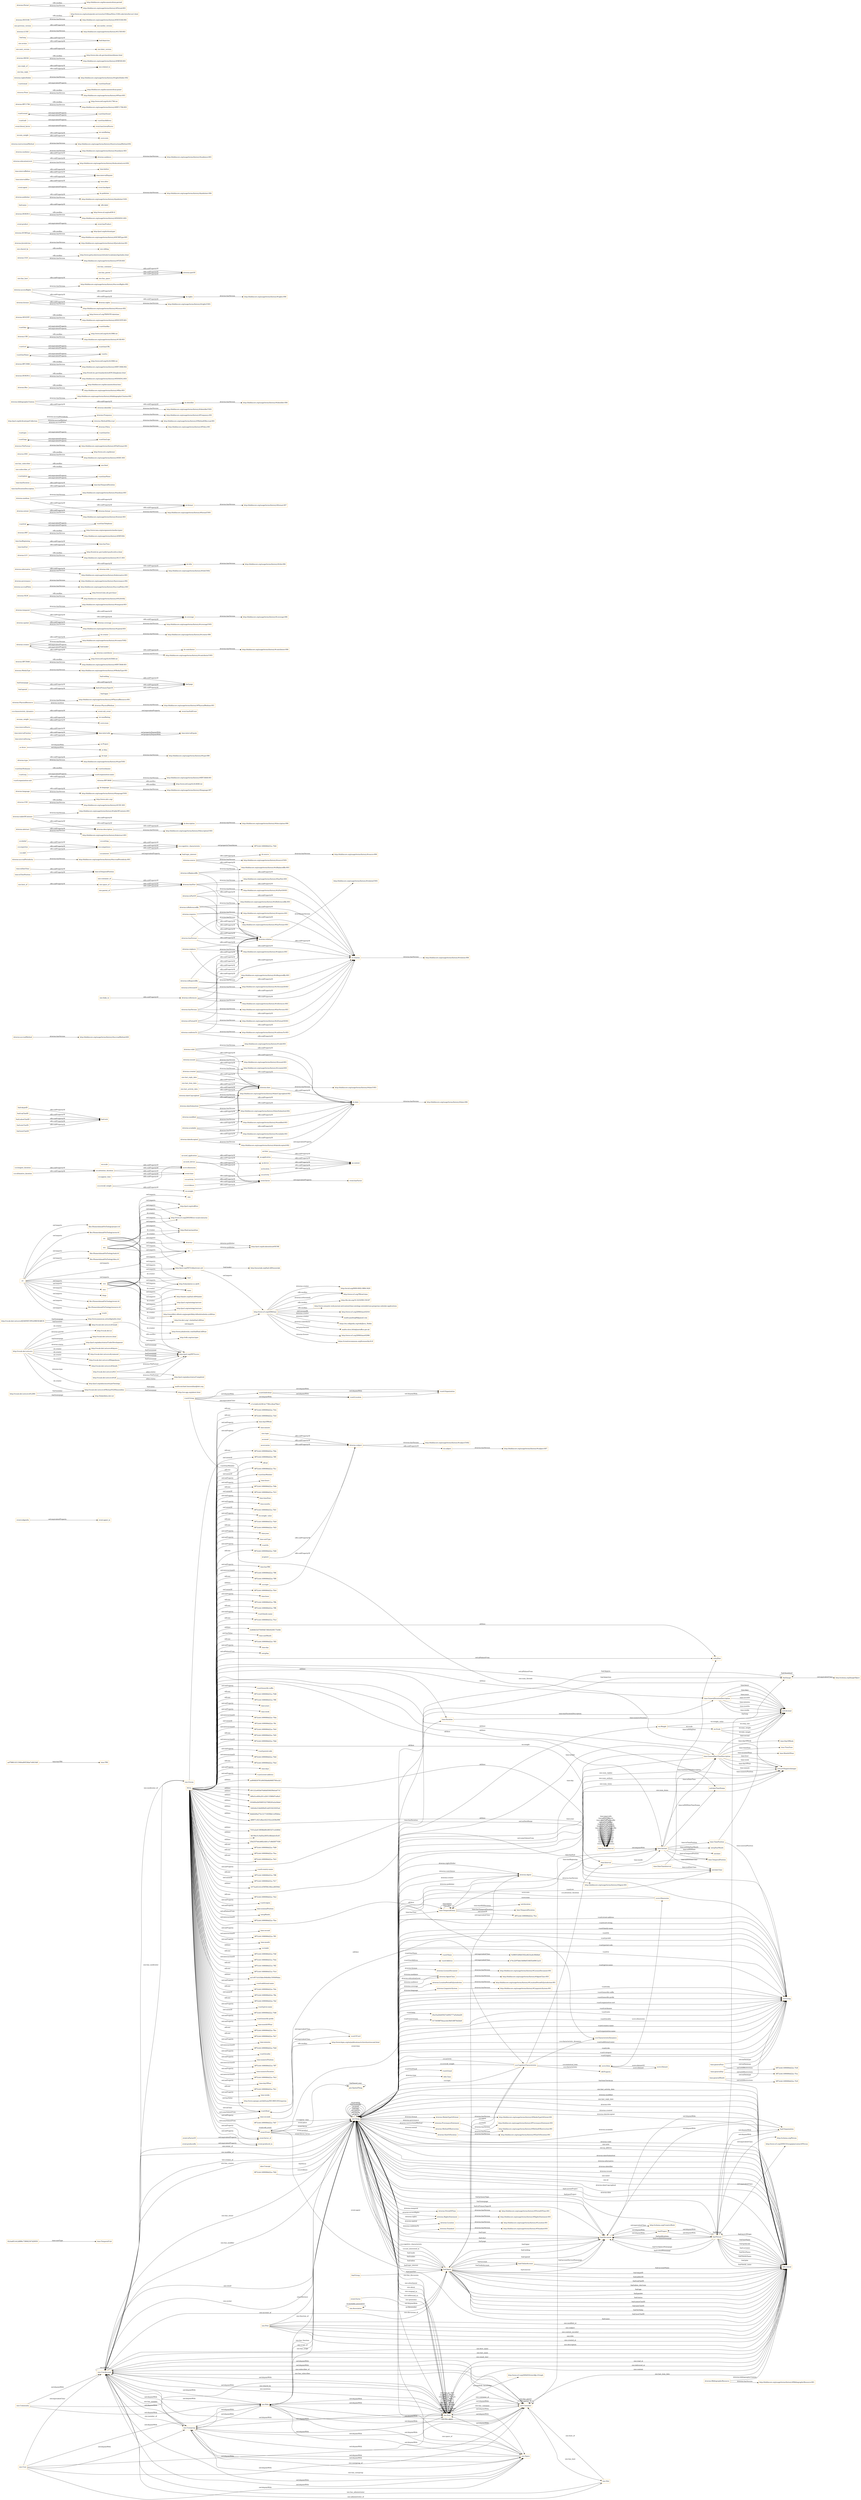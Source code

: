 digraph ar2dtool_diagram { 
rankdir=LR;
size="1501"
node [shape = rectangle, color="orange"]; "sioc:UserAccount" "sioc:Usergroup" "foaf:Agent" "sioc:Post" "sioc:Item" "sioc:Space" "sioc:Community" "foaf:Document" "sioc:Site" "foaf:OnlineAccount" "sioc:Container" "sioc:Role" "sioc:Forum" "ae894fb50781d9450bb6b9685760ce2d" "vcard:Kind" "b74c2297bbb18d9b6534835e69612a31" "691222e9f3b676d6b85f465f9e0a6710" "vcard:Email" "b89a5ce400a201cd2611f38fb97ed0a5" "vcard:Location" "163d40a2b056855227f48245a2a24da4" "vcard:VCard" "1bf2e6e21bfe849e81eb05342345f3a4" "vcard:Group" "6ddd2d9a275e121710458bfc1e95b6ee" "d88971c821effaec622102ce2458e998" "7331a2a413858bb80c865327ccfc840d" "vcard:Name" "c11e3a62c42381dc7780cc2feaf7fbe3" "46106e31c9af5ea5855c0fb4a6c45cf5" "25b2357b4cb682cfd41a7c48d5877458" "vcard:Individual" "9cf8691fd9b635f2ed623ea6c06fdfa6" "vcard:Address" "vcard:Organization" "3ff72cb4:1690084d22a:-7fd2" "3ff72cb4:1690084d22a:-7fd7" "cco:CognitiveCharacteristic" "cco:CharacteristicDynamics" "foaf:Image" "foaf:Project" "rdfs:Class" "geo:SpatialThing" "foaf:Person" "foaf:Organization" "foaf:Group" "scovo:Dimension" "scovo:Item" "scovo:Dataset" "wo:Weight" "wo:Scale" "time:TimeZone" "time:GeneralDateTimeDescription" "time:DateTimeInterval" "62cba6f1c6c2d886c738062347d20050" "time:TRS" "time:TemporalDuration" "time:Duration" "time:GeneralDurationDescription" "time:ProperInterval" "time:TimePosition" "time:TemporalPosition" "time:Interval" "time:TemporalEntity" "time:MonthOfYear" "time:TemporalUnit" "time:Instant" "aef788614311940ed00536de7e8410d0" "time:DayOfWeek" "event:Factor" "event:Event" ; /*classes style*/
	"event:isAgentIn" -> "event:agent_in" [ label = "owl:equivalentProperty" ];
	"http://vocab.deri.ie/scovo#JOANNEUM%20RESEARCH" -> "http://www.joanneum.at/en/digital/iis.html" [ label = "foaf:homepage" ];
	"http://vocab.deri.ie/scovo#JOANNEUM%20RESEARCH" -> "http://vocab.deri.ie/scovo#whalb" [ label = "foaf:member" ];
	"dcterms:created" -> "dc:date" [ label = "rdfs:subPropertyOf" ];
	"dcterms:created" -> "http://dublincore.org/usage/terms/history/#created-003" [ label = "dcterms:hasVersion" ];
	"dcterms:created" -> "dcterms:date" [ label = "rdfs:subPropertyOf" ];
	"foaf:skypeID" -> "foaf:nick" [ label = "rdfs:subPropertyOf" ];
	"dcterms:accrualMethod" -> "http://dublincore.org/usage/terms/history/#accrualMethod-003" [ label = "dcterms:hasVersion" ];
	"dc:source" -> "http://dublincore.org/usage/terms/history/#source-006" [ label = "dcterms:hasVersion" ];
	"time:inDateTime" -> "time:inTemporalPosition" [ label = "rdfs:subPropertyOf" ];
	"dcterms:BibliographicResource" -> "http://dublincore.org/usage/terms/history/#BibliographicResource-001" [ label = "dcterms:hasVersion" ];
	"dcterms:accrualPeriodicity" -> "http://dublincore.org/usage/terms/history/#accrualPeriodicity-003" [ label = "dcterms:hasVersion" ];
	"cco:belief" -> "cco:competence" [ label = "rdfs:subPropertyOf" ];
	"dcterms:LicenseDocument" -> "http://dublincore.org/usage/terms/history/#LicenseDocument-001" [ label = "dcterms:hasVersion" ];
	"dcterms:description" -> "dc:description" [ label = "rdfs:subPropertyOf" ];
	"dcterms:description" -> "http://dublincore.org/usage/terms/history/#descriptionT-001" [ label = "dcterms:hasVersion" ];
	"dcterms:UDC" -> "http://www.udcc.org/" [ label = "rdfs:seeAlso" ];
	"dcterms:UDC" -> "http://dublincore.org/usage/terms/history/#UDC-003" [ label = "dcterms:hasVersion" ];
	"dcterms:isReplacedBy" -> "dc:relation" [ label = "rdfs:subPropertyOf" ];
	"dcterms:isReplacedBy" -> "dcterms:relation" [ label = "rdfs:subPropertyOf" ];
	"dcterms:isReplacedBy" -> "http://dublincore.org/usage/terms/history/#isReplacedBy-003" [ label = "dcterms:hasVersion" ];
	"event:isFactorOf" -> "event:factor_of" [ label = "owl:equivalentProperty" ];
	"dc:language" -> "http://www.ietf.org/rfc/rfc4646.txt" [ label = "rdfs:seeAlso" ];
	"dc:language" -> "http://dublincore.org/usage/terms/history/#language-007" [ label = "dcterms:hasVersion" ];
	"sioc:topic" -> "dcterms:subject" [ label = "rdfs:subPropertyOf" ];
	"dcterms:hasPart" -> "dc:relation" [ label = "rdfs:subPropertyOf" ];
	"dcterms:hasPart" -> "http://dublincore.org/usage/terms/history/#hasPart-003" [ label = "dcterms:hasVersion" ];
	"dcterms:hasPart" -> "dcterms:relation" [ label = "rdfs:subPropertyOf" ];
	"vcard:org" -> "vcard:organization-name" [ label = "owl:equivalentProperty" ];
	"cco:" -> "http://tobyinkster.co.uk/#i" [ label = "dc:creator" ];
	"cco:" -> "http://purl.org/NET/scovo" [ label = "owl:imports" ];
	"cco:" -> "http://foaf.me/zazi#me" [ label = "dc:creator" ];
	"cco:" -> "http://purl.org/ontology/wo/core" [ label = "owl:imports" ];
	"cco:" -> "http://swordfish.rdfweb.org/people/libby/rdfweb/webwho.xrdf#me" [ label = "dc:creator" ];
	"cco:" -> "dcterms:" [ label = "owl:imports" ];
	"cco:" -> "http://sw.deri.org/~sheila/foaf.rdf#me" [ label = "dc:creator" ];
	"cco:" -> "dc:" [ label = "owl:imports" ];
	"cco:" -> "vann:" [ label = "owl:imports" ];
	"cco:" -> "http://www.w3.org/2006/time" [ label = "owl:imports" ];
	"cco:" -> "http://purl.org/NET/c4dm/event.owl" [ label = "owl:imports" ];
	"cco:" -> "http://www.johnbreslin.com/foaf/foaf.rdf#me" [ label = "dc:creator" ];
	"cco:" -> "http://www.w3.org/2003/06/sw-vocab-status/ns" [ label = "owl:imports" ];
	"cco:" -> "http://danbri.org/foaf.rdf#danbri" [ label = "dc:creator" ];
	"cco:" -> "foaf:" [ label = "owl:imports" ];
	"cco:" -> "http://purl.org/ontology/ao/core" [ label = "owl:imports" ];
	"dcterms:Agent" -> "http://dublincore.org/usage/terms/history/#Agent-001" [ label = "dcterms:hasVersion" ];
	"vcard:hasNickname" -> "vcard:nickname" [ label = "rdfs:seeAlso" ];
	"dc:type" -> "http://dublincore.org/usage/terms/history/#type-006" [ label = "dcterms:hasVersion" ];
	"av:Actor" -> "av:Project" [ label = "owl:disjointWith" ];
	"av:Actor" -> "av:Idea" [ label = "owl:disjointWith" ];
	"time:intervalStarts" -> "time:intervalIn" [ label = "rdfs:subPropertyOf" ];
	"dcterms:source" -> "dc:source" [ label = "rdfs:subPropertyOf" ];
	"dcterms:source" -> "dcterms:relation" [ label = "rdfs:subPropertyOf" ];
	"dcterms:source" -> "http://dublincore.org/usage/terms/history/#sourceT-001" [ label = "dcterms:hasVersion" ];
	"wo:max_weight" -> "rev:maxRating" [ label = "rdfs:subPropertyOf" ];
	"wo:max_weight" -> "scovo:max" [ label = "rdfs:subPropertyOf" ];
	"event:sub_event" -> "event:hasSubEvent" [ label = "owl:equivalentProperty" ];
	"http://vocab.deri.ie/scovo#lfeigenbaum" -> "http://purl.org/NET/scovo" [ label = "foaf:homepage" ];
	"http://vocab.deri.ie/scovo#theath" -> "http://purl.org/NET/scovo" [ label = "foaf:homepage" ];
	"dcterms:PhysicalResource" -> "http://dublincore.org/usage/terms/history/#PhysicalResource-001" [ label = "dcterms:hasVersion" ];
	"time:intervalIn" -> "time:intervalEquals" [ label = "owl:propertyDisjointWith" ];
	"dcterms:relation" -> "http://dublincore.org/usage/terms/history/#relationT-001" [ label = "dcterms:hasVersion" ];
	"dcterms:relation" -> "dc:relation" [ label = "rdfs:subPropertyOf" ];
	"dcterms:isPartOf" -> "dc:relation" [ label = "rdfs:subPropertyOf" ];
	"dcterms:isPartOf" -> "dcterms:relation" [ label = "rdfs:subPropertyOf" ];
	"dcterms:isPartOf" -> "http://dublincore.org/usage/terms/history/#isPartOf-003" [ label = "dcterms:hasVersion" ];
	"foaf:weblog" -> "foaf:page" [ label = "rdfs:subPropertyOf" ];
	"http://www.w3.org/2006/time" -> "http://orcid.org/0000-0002-3884-3420" [ label = "dcterms:creator" ];
	"http://www.w3.org/2006/time" -> "http://www.w3.org/TR/owl-time" [ label = "rdfs:seeAlso" ];
	"http://www.w3.org/2006/time" -> "http://dx.doi.org/10.3233/SW-150187" [ label = "rdfs:seeAlso" ];
	"http://www.w3.org/2006/time" -> "http://www.semantic-web-journal.net/content/time-ontology-extended-non-gregorian-calendar-applications" [ label = "rdfs:seeAlso" ];
	"http://www.w3.org/2006/time" -> "http://www.w3.org/TR/owl-time" [ label = "dcterms:isVersionOf" ];
	"http://www.w3.org/2006/time" -> "http://www.w3.org/2006/time#2016" [ label = "owl:versionIRI" ];
	"http://www.w3.org/2006/time" -> "mailto:panfeng66@gmail.com" [ label = "dcterms:creator" ];
	"http://www.w3.org/2006/time" -> "https://en.wikipedia.org/wiki/Jerry_Hobbs" [ label = "dcterms:creator" ];
	"http://www.w3.org/2006/time" -> "mailto:chris.little@metoffice.gov.uk" [ label = "dcterms:contributor" ];
	"http://www.w3.org/2006/time" -> "http://www.w3.org/2006/time#2006" [ label = "owl:priorVersion" ];
	"http://www.w3.org/2006/time" -> "https://creativecommons.org/licenses/by/4.0/" [ label = "dcterms:license" ];
	"dcterms:MediaType" -> "http://dublincore.org/usage/terms/history/#MediaType-001" [ label = "dcterms:hasVersion" ];
	"dcterms:AgentClass" -> "http://dublincore.org/usage/terms/history/#AgentClass-003" [ label = "dcterms:hasVersion" ];
	"dcterms:tableOfContents" -> "dcterms:description" [ label = "rdfs:subPropertyOf" ];
	"dcterms:tableOfContents" -> "dc:description" [ label = "rdfs:subPropertyOf" ];
	"dcterms:tableOfContents" -> "http://dublincore.org/usage/terms/history/#tableOfContents-003" [ label = "dcterms:hasVersion" ];
	"dcterms:RFC5646" -> "http://www.ietf.org/rfc/rfc5646.txt" [ label = "rdfs:seeAlso" ];
	"dcterms:RFC5646" -> "http://dublincore.org/usage/terms/history/#RFC5646-001" [ label = "dcterms:hasVersion" ];
	"dc:creator" -> "http://dublincore.org/usage/terms/history/#creator-006" [ label = "dcterms:hasVersion" ];
	"dcterms:dateCopyrighted" -> "dcterms:date" [ label = "rdfs:subPropertyOf" ];
	"dcterms:dateCopyrighted" -> "dc:date" [ label = "rdfs:subPropertyOf" ];
	"dcterms:dateCopyrighted" -> "http://dublincore.org/usage/terms/history/#dateCopyrighted-002" [ label = "dcterms:hasVersion" ];
	"dcterms:coverage" -> "http://dublincore.org/usage/terms/history/#coverageT-001" [ label = "dcterms:hasVersion" ];
	"dcterms:coverage" -> "dc:coverage" [ label = "rdfs:subPropertyOf" ];
	"dcterms:NLM" -> "http://wwwcf.nlm.nih.gov/class/" [ label = "rdfs:seeAlso" ];
	"dcterms:NLM" -> "http://dublincore.org/usage/terms/history/#NLM-002" [ label = "dcterms:hasVersion" ];
	"dcterms:accrualPolicy" -> "http://dublincore.org/usage/terms/history/#accrualPolicy-003" [ label = "dcterms:hasVersion" ];
	"sioc:Community" -> "sioc:UserAccount" [ label = "owl:disjointWith" ];
	"sioc:Community" -> "sioc:Role" [ label = "owl:disjointWith" ];
	"sioc:Community" -> "sioc:Item" [ label = "owl:disjointWith" ];
	"dcterms:creator" -> "http://dublincore.org/usage/terms/history/#creatorT-002" [ label = "dcterms:hasVersion" ];
	"dcterms:creator" -> "foaf:maker" [ label = "owl:equivalentProperty" ];
	"dcterms:creator" -> "dcterms:contributor" [ label = "rdfs:subPropertyOf" ];
	"dcterms:creator" -> "dc:creator" [ label = "rdfs:subPropertyOf" ];
	"dcterms:provenance" -> "http://dublincore.org/usage/terms/history/#provenance-002" [ label = "dcterms:hasVersion" ];
	"http://vocab.deri.ie/scovo#Michael%20Hausenblas" -> "mailto:michael.hausenblas@deri.org" [ label = "foaf:mbox" ];
	"http://vocab.deri.ie/scovo#Michael%20Hausenblas" -> "http://sw-app.org/about.html" [ label = "foaf:homepage" ];
	"cco:topic" -> "dcterms:subject" [ label = "rdfs:subPropertyOf" ];
	"cco:attention_duration" -> "scovo:dimension" [ label = "rdfs:subPropertyOf" ];
	"cco:attention_duration" -> "event:time" [ label = "rdfs:subPropertyOf" ];
	"dc:title" -> "http://dublincore.org/usage/terms/history/#title-006" [ label = "dcterms:hasVersion" ];
	"ao:location" -> "ao:context" [ label = "rdfs:subPropertyOf" ];
	"cco:longest_duration" -> "cco:attention_duration" [ label = "rdfs:subPropertyOf" ];
	"dcterms:LCC" -> "http://lcweb.loc.gov/catdir/cpso/lcco/lcco.html" [ label = "rdfs:seeAlso" ];
	"dcterms:LCC" -> "http://dublincore.org/usage/terms/history/#LCC-003" [ label = "dcterms:hasVersion" ];
	"time:hasBeginning" -> "time:hasTime" [ label = "rdfs:subPropertyOf" ];
	"sioc:Usergroup" -> "sioc:UserAccount" [ label = "owl:disjointWith" ];
	"sioc:Usergroup" -> "sioc:Space" [ label = "owl:disjointWith" ];
	"sioc:Usergroup" -> "sioc:Role" [ label = "owl:disjointWith" ];
	"sioc:Usergroup" -> "sioc:Item" [ label = "owl:disjointWith" ];
	"sioc:Usergroup" -> "sioc:Container" [ label = "owl:disjointWith" ];
	"sioc:container_of" -> "dcterms:hasPart" [ label = "rdfs:subPropertyOf" ];
	"dcterms:title" -> "dc:title" [ label = "rdfs:subPropertyOf" ];
	"dcterms:title" -> "http://dublincore.org/usage/terms/history/#titleT-002" [ label = "dcterms:hasVersion" ];
	"dcterms:IMT" -> "http://www.iana.org/assignments/media-types/" [ label = "rdfs:seeAlso" ];
	"dcterms:IMT" -> "http://dublincore.org/usage/terms/history/#IMT-004" [ label = "dcterms:hasVersion" ];
	"dcterms:LocationPeriodOrJurisdiction" -> "http://dublincore.org/usage/terms/history/#LocationPeriodOrJurisdiction-001" [ label = "dcterms:hasVersion" ];
	"ao:time" -> "dc:date" [ label = "owl:equivalentProperty" ];
	"ao:time" -> "ao:context" [ label = "rdfs:subPropertyOf" ];
	"vcard:tel" -> "vcard:hasTelephone" [ label = "owl:equivalentProperty" ];
	"dcterms:medium" -> "http://dublincore.org/usage/terms/history/#medium-003" [ label = "dcterms:hasVersion" ];
	"dcterms:medium" -> "dcterms:format" [ label = "rdfs:subPropertyOf" ];
	"dcterms:medium" -> "dc:format" [ label = "rdfs:subPropertyOf" ];
	"foaf:icqChatID" -> "foaf:nick" [ label = "rdfs:subPropertyOf" ];
	"cco:overall_weight" -> "scovo:dimension" [ label = "rdfs:subPropertyOf" ];
	"cco:overall_weight" -> "wo:weight" [ label = "rdfs:subPropertyOf" ];
	"dcterms:available" -> "http://dublincore.org/usage/terms/history/#available-003" [ label = "dcterms:hasVersion" ];
	"dcterms:available" -> "dc:date" [ label = "rdfs:subPropertyOf" ];
	"dcterms:available" -> "dcterms:date" [ label = "rdfs:subPropertyOf" ];
	"vcard:Kind" -> "vcard:VCard" [ label = "owl:equivalentClass" ];
	"time:hasDuration" -> "time:hasTemporalDuration" [ label = "rdfs:subPropertyOf" ];
	"dcterms:hasFormat" -> "http://dublincore.org/usage/terms/history/#hasFormat-003" [ label = "dcterms:hasVersion" ];
	"dcterms:hasFormat" -> "dcterms:relation" [ label = "rdfs:subPropertyOf" ];
	"dcterms:hasFormat" -> "dc:relation" [ label = "rdfs:subPropertyOf" ];
	"foaf:homepage" -> "foaf:page" [ label = "rdfs:subPropertyOf" ];
	"foaf:homepage" -> "foaf:isPrimaryTopicOf" [ label = "rdfs:subPropertyOf" ];
	"dcterms:LinguisticSystem" -> "http://dublincore.org/usage/terms/history/#LinguisticSystem-001" [ label = "dcterms:hasVersion" ];
	"vcard:photo" -> "vcard:hasPhoto" [ label = "owl:equivalentProperty" ];
	"sioc:has_subscriber" -> "sioc:feed" [ label = "rdfs:seeAlso" ];
	"dcterms:DDC" -> "http://www.oclc.org/dewey/" [ label = "rdfs:seeAlso" ];
	"dcterms:DDC" -> "http://dublincore.org/usage/terms/history/#DDC-003" [ label = "dcterms:hasVersion" ];
	"sioc:Container" -> "sioc:Usergroup" [ label = "owl:disjointWith" ];
	"sioc:Container" -> "sioc:UserAccount" [ label = "owl:disjointWith" ];
	"sioc:Container" -> "sioc:Role" [ label = "owl:disjointWith" ];
	"sioc:Container" -> "sioc:Item" [ label = "owl:disjointWith" ];
	"sioc:" -> "http://rdfs.org/sioc/spec" [ label = "rdfs:seeAlso" ];
	"ao:activity" -> "ao:context" [ label = "rdfs:subPropertyOf" ];
	"time:ProperInterval" -> "time:Instant" [ label = "owl:disjointWith" ];
	"cco:appear_time" -> "event:time" [ label = "rdfs:subPropertyOf" ];
	"dcterms:FileFormat" -> "http://dublincore.org/usage/terms/history/#FileFormat-001" [ label = "dcterms:hasVersion" ];
	"vcard:logo" -> "vcard:hasLogo" [ label = "owl:equivalentProperty" ];
	"vcard:geo" -> "vcard:hasGeo" [ label = "owl:equivalentProperty" ];
	"http://purl.org/NET/c4dm/event.owl" -> "http://moustaki.org/foaf.rdf#moustaki" [ label = "foaf:maker" ];
	"http://purl.org/NET/c4dm/event.owl" -> "http://www.w3.org/2006/time" [ label = "owl:imports" ];
	"ao:" -> "http://foaf.me/zazi#me" [ label = "dc:creator" ];
	"ao:" -> "dcterms:" [ label = "owl:imports" ];
	"ao:" -> "http://purl.org/stuff/rev" [ label = "owl:imports" ];
	"ao:" -> "http://tobyinkster.co.uk/#i" [ label = "dc:creator" ];
	"ao:" -> "dc:" [ label = "owl:imports" ];
	"ao:" -> "http://www.w3.org/2003/06/sw-vocab-status/ns" [ label = "owl:imports" ];
	"ao:" -> "sim:" [ label = "owl:imports" ];
	"ao:" -> "foaf:" [ label = "owl:imports" ];
	"ao:" -> "http://purl.org/NET/c4dm/event.owl" [ label = "owl:imports" ];
	"dcterms:RFC4646" -> "http://www.ietf.org/rfc/rfc4646.txt" [ label = "rdfs:seeAlso" ];
	"dcterms:RFC4646" -> "http://dublincore.org/usage/terms/history/#RFC4646-001" [ label = "dcterms:hasVersion" ];
	"dcterms:Frequency" -> "http://dublincore.org/usage/terms/history/#Frequency-001" [ label = "dcterms:hasVersion" ];
	"foaf:maker" -> "dcterms:creator" [ label = "owl:equivalentProperty" ];
	"dcterms:bibliographicCitation" -> "http://dublincore.org/usage/terms/history/#bibliographicCitation-002" [ label = "dcterms:hasVersion" ];
	"dcterms:bibliographicCitation" -> "dc:identifier" [ label = "rdfs:subPropertyOf" ];
	"dcterms:bibliographicCitation" -> "dcterms:identifier" [ label = "rdfs:subPropertyOf" ];
	"dcterms:replaces" -> "http://dublincore.org/usage/terms/history/#replaces-003" [ label = "dcterms:hasVersion" ];
	"dcterms:replaces" -> "dc:relation" [ label = "rdfs:subPropertyOf" ];
	"dcterms:replaces" -> "dcterms:relation" [ label = "rdfs:subPropertyOf" ];
	"dcterms:Box" -> "http://dublincore.org/documents/dcmi-box/" [ label = "rdfs:seeAlso" ];
	"dcterms:Box" -> "http://dublincore.org/usage/terms/history/#Box-003" [ label = "dcterms:hasVersion" ];
	"ao:application" -> "ao:context" [ label = "rdfs:subPropertyOf" ];
	"dcterms:" -> "http://purl.org/dc/aboutdcmi#DCMI" [ label = "dcterms:publisher" ];
	"cco:characteristic_dynamics" -> "event:sub_event" [ label = "rdfs:subPropertyOf" ];
	"time:intervalFinishes" -> "time:intervalIn" [ label = "rdfs:subPropertyOf" ];
	"foaf:openid" -> "foaf:isPrimaryTopicOf" [ label = "rdfs:subPropertyOf" ];
	"dcterms:temporal" -> "dcterms:coverage" [ label = "rdfs:subPropertyOf" ];
	"dcterms:temporal" -> "http://dublincore.org/usage/terms/history/#temporal-003" [ label = "dcterms:hasVersion" ];
	"dcterms:temporal" -> "dc:coverage" [ label = "rdfs:subPropertyOf" ];
	"dcterms:ISO639-2" -> "http://lcweb.loc.gov/standards/iso639-2/langhome.html" [ label = "rdfs:seeAlso" ];
	"dcterms:ISO639-2" -> "http://dublincore.org/usage/terms/history/#ISO639-2-003" [ label = "dcterms:hasVersion" ];
	"time:hasEnd" -> "time:hasTime" [ label = "rdfs:subPropertyOf" ];
	"dcterms:valid" -> "dc:date" [ label = "rdfs:subPropertyOf" ];
	"dcterms:valid" -> "dcterms:date" [ label = "rdfs:subPropertyOf" ];
	"dcterms:valid" -> "http://dublincore.org/usage/terms/history/#valid-003" [ label = "dcterms:hasVersion" ];
	"sioc:space_of" -> "dcterms:hasPart" [ label = "rdfs:subPropertyOf" ];
	"vcard:hasPhoto" -> "vcard:photo" [ label = "owl:equivalentProperty" ];
	"dcterms:RFC3066" -> "http://www.ietf.org/rfc/rfc3066.txt" [ label = "rdfs:seeAlso" ];
	"dcterms:RFC3066" -> "http://dublincore.org/usage/terms/history/#RFC3066-002" [ label = "dcterms:hasVersion" ];
	"vcard:hasName" -> "vcard:n" [ label = "owl:equivalentProperty" ];
	"vcard:Address" -> "b74c2297bbb18d9b6534835e69612a31" [ label = "owl:equivalentClass" ];
	"vcard:Group" -> "c11e3a62c42381dc7780cc2feaf7fbe3" [ label = "owl:equivalentClass" ];
	"vcard:Group" -> "vcard:Organization" [ label = "owl:disjointWith" ];
	"vcard:Group" -> "vcard:Location" [ label = "owl:disjointWith" ];
	"vcard:Group" -> "vcard:Individual" [ label = "owl:disjointWith" ];
	"sioc:last_reply_date" -> "dcterms:date" [ label = "rdfs:subPropertyOf" ];
	"sioc:Role" -> "sioc:Usergroup" [ label = "owl:disjointWith" ];
	"sioc:Role" -> "sioc:UserAccount" [ label = "owl:disjointWith" ];
	"sioc:Role" -> "sioc:Space" [ label = "owl:disjointWith" ];
	"sioc:Role" -> "sioc:Item" [ label = "owl:disjointWith" ];
	"sioc:Role" -> "sioc:Container" [ label = "owl:disjointWith" ];
	"dcterms:extent" -> "http://dublincore.org/usage/terms/history/#extent-003" [ label = "dcterms:hasVersion" ];
	"dcterms:extent" -> "dc:format" [ label = "rdfs:subPropertyOf" ];
	"dcterms:extent" -> "dcterms:format" [ label = "rdfs:subPropertyOf" ];
	"time:generalDay" -> "3ff72cb4:1690084d22a:-7fca" [ label = "owl:withRestrictions" ];
	"time:generalDay" -> "xsd:string" [ label = "owl:onDatatype" ];
	"http://vocab.deri.ie/scovo#dayers" -> "http://purl.org/NET/scovo" [ label = "foaf:homepage" ];
	"vcard:url" -> "vcard:hasURL" [ label = "owl:equivalentProperty" ];
	"dcterms:MediaTypeOrExtent" -> "http://dublincore.org/usage/terms/history/#MediaTypeOrExtent-001" [ label = "dcterms:hasVersion" ];
	"cco:competence" -> "cco:cognitive_characteristic" [ label = "rdfs:subPropertyOf" ];
	"dcterms:URI" -> "http://www.ietf.org/rfc/rfc3986.txt" [ label = "rdfs:seeAlso" ];
	"dcterms:URI" -> "http://dublincore.org/usage/terms/history/#URI-003" [ label = "dcterms:hasVersion" ];
	"dcterms:date" -> "http://dublincore.org/usage/terms/history/#dateT-001" [ label = "dcterms:hasVersion" ];
	"dcterms:date" -> "dc:date" [ label = "rdfs:subPropertyOf" ];
	"vcard:key" -> "vcard:hasKey" [ label = "owl:equivalentProperty" ];
	"dcterms:PhysicalMedium" -> "http://dublincore.org/usage/terms/history/#PhysicalMedium-001" [ label = "dcterms:hasVersion" ];
	"dcterms:W3CDTF" -> "http://www.w3.org/TR/NOTE-datetime" [ label = "rdfs:seeAlso" ];
	"dcterms:W3CDTF" -> "http://dublincore.org/usage/terms/history/#W3CDTF-003" [ label = "dcterms:hasVersion" ];
	"http://vocab.deri.ie/scovo#ttl" -> "http://purl.org/adms/status/Completed" [ label = "adms:status" ];
	"http://vocab.deri.ie/scovo#ttl" -> "http://purl.org/NET/scovo" [ label = "dcterms:FileFormat" ];
	"dcterms:accessRights" -> "dc:rights" [ label = "rdfs:subPropertyOf" ];
	"dcterms:accessRights" -> "dcterms:rights" [ label = "rdfs:subPropertyOf" ];
	"dcterms:accessRights" -> "http://dublincore.org/usage/terms/history/#accessRights-002" [ label = "dcterms:hasVersion" ];
	"sioc:has_space" -> "dcterms:partOf" [ label = "rdfs:subPropertyOf" ];
	"dcterms:ProvenanceStatement" -> "http://dublincore.org/usage/terms/history/#ProvenanceStatement-001" [ label = "dcterms:hasVersion" ];
	"dcterms:TGN" -> "http://www.getty.edu/research/tools/vocabulary/tgn/index.html" [ label = "rdfs:seeAlso" ];
	"dcterms:TGN" -> "http://dublincore.org/usage/terms/history/#TGN-003" [ label = "dcterms:hasVersion" ];
	"sioc:shared_by" -> "sioc:sibling" [ label = "rdfs:seeAlso" ];
	"dcterms:Jurisdiction" -> "http://dublincore.org/usage/terms/history/#Jurisdiction-001" [ label = "dcterms:hasVersion" ];
	"dc:" -> "http://purl.org/dc/aboutdcmi#DCMI" [ label = "dcterms:publisher" ];
	"time:generalMonth" -> "3ff72cb4:1690084d22a:-7fc9" [ label = "owl:withRestrictions" ];
	"time:generalMonth" -> "xsd:string" [ label = "owl:onDatatype" ];
	"sioc:subscriber_of" -> "sioc:feed" [ label = "rdfs:seeAlso" ];
	"dcterms:DCMIType" -> "http://purl.org/dc/dcmitype/" [ label = "rdfs:seeAlso" ];
	"dcterms:DCMIType" -> "http://dublincore.org/usage/terms/history/#DCMIType-005" [ label = "dcterms:hasVersion" ];
	"event:product" -> "event:hasProduct" [ label = "owl:equivalentProperty" ];
	"dcterms:language" -> "http://dublincore.org/usage/terms/history/#languageT-001" [ label = "dcterms:hasVersion" ];
	"dcterms:language" -> "dc:language" [ label = "rdfs:subPropertyOf" ];
	"event:producedIn" -> "event:produced_in" [ label = "owl:equivalentProperty" ];
	"sioc:UserAccount" -> "sioc:Role" [ label = "owl:disjointWith" ];
	"sioc:UserAccount" -> "sioc:Usergroup" [ label = "owl:disjointWith" ];
	"sioc:UserAccount" -> "sioc:Space" [ label = "owl:disjointWith" ];
	"sioc:UserAccount" -> "sioc:Container" [ label = "owl:disjointWith" ];
	"sioc:UserAccount" -> "sioc:Item" [ label = "owl:disjointWith" ];
	"event:Factor" -> "foaf:Agent" [ label = "owl:disjointWith" ];
	"foaf:Image" -> "http://schema.org/ImageObject" [ label = "owl:equivalentClass" ];
	"foaf:Person" -> "foaf:Project" [ label = "owl:disjointWith" ];
	"foaf:Person" -> "http://schema.org/Person" [ label = "owl:equivalentClass" ];
	"foaf:Person" -> "http://www.w3.org/2000/10/swap/pim/contact#Person" [ label = "owl:equivalentClass" ];
	"foaf:Person" -> "foaf:Organization" [ label = "owl:disjointWith" ];
	"ao:used_application" -> "ao:application" [ label = "rdfs:subPropertyOf" ];
	"ao:used_application" -> "event:factor" [ label = "rdfs:subPropertyOf" ];
	"cco:interest" -> "foaf:topic_interest" [ label = "owl:equivalentProperty" ];
	"cco:interest" -> "cco:cognitive_characteristic" [ label = "rdfs:subPropertyOf" ];
	"dcterms:isRequiredBy" -> "dc:relation" [ label = "rdfs:subPropertyOf" ];
	"dcterms:isRequiredBy" -> "http://dublincore.org/usage/terms/history/#isRequiredBy-003" [ label = "dcterms:hasVersion" ];
	"dcterms:isRequiredBy" -> "dcterms:relation" [ label = "rdfs:subPropertyOf" ];
	"http://vocab.deri.ie/scovo#LiDRC" -> "http://linkeddata.deri.ie/" [ label = "foaf:homepage" ];
	"http://vocab.deri.ie/scovo#LiDRC" -> "http://vocab.deri.ie/scovo#Michael%20Hausenblas" [ label = "foaf:member" ];
	"dcterms:ISO639-3" -> "http://www.sil.org/iso639-3/" [ label = "rdfs:seeAlso" ];
	"dcterms:ISO639-3" -> "http://dublincore.org/usage/terms/history/#ISO639-3-001" [ label = "dcterms:hasVersion" ];
	"foaf:name" -> "rdfs:label" [ label = "rdfs:subPropertyOf" ];
	"event:factor" -> "event:hasFactor" [ label = "owl:equivalentProperty" ];
	"dc:publisher" -> "http://dublincore.org/usage/terms/history/#publisher-006" [ label = "dcterms:hasVersion" ];
	"wo:weight" -> "event:factor" [ label = "rdfs:subPropertyOf" ];
	"vcard:hasTelephone" -> "vcard:tel" [ label = "owl:equivalentProperty" ];
	"time:seconds" -> "http://www.bipm.org/en/publications/si-brochure/second.html" [ label = "rdfs:seeAlso" ];
	"vcard:n" -> "vcard:hasName" [ label = "owl:equivalentProperty" ];
	"http://vocab.deri.ie/scovo#rdf" -> "http://purl.org/adms/status/Completed" [ label = "adms:status" ];
	"http://vocab.deri.ie/scovo#rdf" -> "http://purl.org/NET/scovo" [ label = "dcterms:FileFormat" ];
	"vcard:VCard" -> "vcard:Kind" [ label = "owl:equivalentClass" ];
	"dcterms:isVersionOf" -> "http://dublincore.org/usage/terms/history/#isVersionOf-003" [ label = "dcterms:hasVersion" ];
	"dcterms:isVersionOf" -> "dcterms:relation" [ label = "rdfs:subPropertyOf" ];
	"dcterms:isVersionOf" -> "dc:relation" [ label = "rdfs:subPropertyOf" ];
	"time:hasDurationDescription" -> "time:hasTemporalDuration" [ label = "rdfs:subPropertyOf" ];
	"cco:activity" -> "ao:activity" [ label = "rdfs:subPropertyOf" ];
	"cco:activity" -> "event:factor" [ label = "rdfs:subPropertyOf" ];
	"dcterms:conformsTo" -> "dc:relation" [ label = "rdfs:subPropertyOf" ];
	"dcterms:conformsTo" -> "http://dublincore.org/usage/terms/history/#conformsTo-003" [ label = "dcterms:hasVersion" ];
	"dcterms:conformsTo" -> "dcterms:relation" [ label = "rdfs:subPropertyOf" ];
	"vcard:Name" -> "9cf8691fd9b635f2ed623ea6c06fdfa6" [ label = "owl:equivalentClass" ];
	"dcterms:issued" -> "dcterms:date" [ label = "rdfs:subPropertyOf" ];
	"dcterms:issued" -> "http://dublincore.org/usage/terms/history/#issued-003" [ label = "dcterms:hasVersion" ];
	"dcterms:issued" -> "dc:date" [ label = "rdfs:subPropertyOf" ];
	"foaf:yahooChatID" -> "foaf:nick" [ label = "rdfs:subPropertyOf" ];
	"dcterms:abstract" -> "dcterms:description" [ label = "rdfs:subPropertyOf" ];
	"dcterms:abstract" -> "dc:description" [ label = "rdfs:subPropertyOf" ];
	"dcterms:abstract" -> "http://dublincore.org/usage/terms/history/#abstract-003" [ label = "dcterms:hasVersion" ];
	"dcterms:MethodOfAccrual" -> "http://dublincore.org/usage/terms/history/#MethodOfAccrual-001" [ label = "dcterms:hasVersion" ];
	"dc:date" -> "http://dublincore.org/usage/terms/history/#date-006" [ label = "dcterms:hasVersion" ];
	"event:agent" -> "event:hasAgent" [ label = "owl:equivalentProperty" ];
	"foaf:aimChatID" -> "foaf:nick" [ label = "rdfs:subPropertyOf" ];
	"cco:expertise" -> "cco:competence" [ label = "rdfs:subPropertyOf" ];
	"time:intervalBefore" -> "time:intervalDisjoint" [ label = "rdfs:subPropertyOf" ];
	"time:intervalBefore" -> "time:before" [ label = "rdfs:subPropertyOf" ];
	"dcterms:audience" -> "http://dublincore.org/usage/terms/history/#audience-003" [ label = "dcterms:hasVersion" ];
	"vcard:hasLogo" -> "vcard:logo" [ label = "owl:equivalentProperty" ];
	"time:intervalEquals" -> "time:intervalIn" [ label = "owl:propertyDisjointWith" ];
	"cco:cognitive_characteristic" -> "3ff72cb4:1690084d22a:-7fd4" [ label = "owl:propertyChainAxiom" ];
	"http://vocab.deri.ie/scovo" -> "http://vocab.deri.ie/scovo#yraimond" [ label = "dc:creator" ];
	"http://vocab.deri.ie/scovo" -> "http://vocab.deri.ie/scovo#theath" [ label = "dc:creator" ];
	"http://vocab.deri.ie/scovo" -> "http://vocab.deri.ie/scovo#Michael%20Hausenblas" [ label = "dc:creator" ];
	"http://vocab.deri.ie/scovo" -> "http://purl.org/adms/assettype/Ontology" [ label = "dcterms:type" ];
	"http://vocab.deri.ie/scovo" -> "http://vocab.deri.ie" [ label = "dcterms:partOf" ];
	"http://vocab.deri.ie/scovo" -> "http://vocab.deri.ie/scovo#lfeigenbaum" [ label = "dc:creator" ];
	"http://vocab.deri.ie/scovo" -> "http://vocab.deri.ie/scovo.html" [ label = "foaf:homepage" ];
	"http://vocab.deri.ie/scovo" -> "http://vocab.deri.ie/scovo#whalb" [ label = "dc:creator" ];
	"http://vocab.deri.ie/scovo" -> "http://vocab.deri.ie/scovo#dayers" [ label = "dc:creator" ];
	"http://vocab.deri.ie/scovo" -> "http://purl.org/adms/status/UnderDevelopment" [ label = "dcterms:status" ];
	"av:" -> "doap:" [ label = "owl:imports" ];
	"av:" -> "file:///home/ahmad/OnToology/event.ttl" [ label = "owl:imports" ];
	"av:" -> "file:///home/ahmad/OnToology/resource.ttl" [ label = "owl:imports" ];
	"av:" -> "vcard:" [ label = "owl:imports" ];
	"av:" -> "file:///home/ahmad/OnToology/project.ttl" [ label = "owl:imports" ];
	"av:" -> "cco:" [ label = "owl:imports" ];
	"av:" -> "dc:" [ label = "owl:imports" ];
	"av:" -> "file:///home/ahmad/OnToology/actor.ttl" [ label = "owl:imports" ];
	"av:" -> "file:///home/ahmad/OnToology/task.ttl" [ label = "owl:imports" ];
	"av:" -> "file:///home/ahmad/OnToology/idea.ttl" [ label = "owl:imports" ];
	"av:" -> "sioc:" [ label = "owl:imports" ];
	"av:" -> "foaf:" [ label = "owl:imports" ];
	"dcterms:references" -> "dc:relation" [ label = "rdfs:subPropertyOf" ];
	"dcterms:references" -> "http://dublincore.org/usage/terms/history/#references-003" [ label = "dcterms:hasVersion" ];
	"dcterms:references" -> "dcterms:relation" [ label = "rdfs:subPropertyOf" ];
	"sioc:has_container" -> "dcterms:partOf" [ label = "rdfs:subPropertyOf" ];
	"cco:ultimative_duration" -> "cco:attention_duration" [ label = "rdfs:subPropertyOf" ];
	"dcterms:alternative" -> "dcterms:title" [ label = "rdfs:subPropertyOf" ];
	"dcterms:alternative" -> "dc:title" [ label = "rdfs:subPropertyOf" ];
	"dcterms:alternative" -> "http://dublincore.org/usage/terms/history/#alternative-003" [ label = "dcterms:hasVersion" ];
	"cco:skill" -> "cco:competence" [ label = "rdfs:subPropertyOf" ];
	"sioc:parent_of" -> "dcterms:hasPart" [ label = "rdfs:subPropertyOf" ];
	"dcterms:identifier" -> "dc:identifier" [ label = "rdfs:subPropertyOf" ];
	"dcterms:identifier" -> "http://dublincore.org/usage/terms/history/#identifierT-001" [ label = "dcterms:hasVersion" ];
	"dc:relation" -> "http://dublincore.org/usage/terms/history/#relation-006" [ label = "dcterms:hasVersion" ];
	"dc:rights" -> "http://dublincore.org/usage/terms/history/#rights-006" [ label = "dcterms:hasVersion" ];
	"cco:setting" -> "cco:cognitive_characteristic" [ label = "rdfs:subPropertyOf" ];
	"dcterms:instructionalMethod" -> "http://dublincore.org/usage/terms/history/#instructionalMethod-002" [ label = "dcterms:hasVersion" ];
	"wo:min_weight" -> "rev:minRating" [ label = "rdfs:subPropertyOf" ];
	"wo:min_weight" -> "scovo:min" [ label = "rdfs:subPropertyOf" ];
	"ao:device" -> "ao:context" [ label = "rdfs:subPropertyOf" ];
	"dcterms:dateSubmitted" -> "dc:date" [ label = "rdfs:subPropertyOf" ];
	"dcterms:dateSubmitted" -> "dcterms:date" [ label = "rdfs:subPropertyOf" ];
	"dcterms:dateSubmitted" -> "http://dublincore.org/usage/terms/history/#dateSubmitted-002" [ label = "dcterms:hasVersion" ];
	"dcterms:isFormatOf" -> "http://dublincore.org/usage/terms/history/#isFormatOf-003" [ label = "dcterms:hasVersion" ];
	"dcterms:isFormatOf" -> "dc:relation" [ label = "rdfs:subPropertyOf" ];
	"dcterms:isFormatOf" -> "dcterms:relation" [ label = "rdfs:subPropertyOf" ];
	"vcard:hasURL" -> "vcard:url" [ label = "owl:equivalentProperty" ];
	"dcterms:Policy" -> "http://dublincore.org/usage/terms/history/#Policy-001" [ label = "dcterms:hasVersion" ];
	"wo:" -> "http://purl.org/NET/scovo" [ label = "owl:imports" ];
	"wo:" -> "http://www.w3.org/2003/06/sw-vocab-status/ns" [ label = "owl:imports" ];
	"wo:" -> "http://purl.org/stuff/rev" [ label = "owl:imports" ];
	"wo:" -> "http://purl.org/NET/c4dm/event.owl" [ label = "owl:imports" ];
	"wo:" -> "vann:" [ label = "owl:imports" ];
	"wo:" -> "http://foaf.me/zazi#me" [ label = "dc:creator" ];
	"wo:" -> "dc:" [ label = "owl:imports" ];
	"dcterms:mediator" -> "http://dublincore.org/usage/terms/history/#mediator-003" [ label = "dcterms:hasVersion" ];
	"dcterms:mediator" -> "dcterms:audience" [ label = "rdfs:subPropertyOf" ];
	"vcard:organization-unit" -> "vcard:organization-name" [ label = "rdfs:subPropertyOf" ];
	"dc:coverage" -> "http://dublincore.org/usage/terms/history/#coverage-006" [ label = "dcterms:hasVersion" ];
	"foaf:Organization" -> "foaf:Document" [ label = "owl:disjointWith" ];
	"foaf:Organization" -> "foaf:Person" [ label = "owl:disjointWith" ];
	"wo:scale" -> "scovo:dimension" [ label = "rdfs:subPropertyOf" ];
	"dcterms:MethodOfInstruction" -> "http://dublincore.org/usage/terms/history/#MethodOfInstruction-001" [ label = "dcterms:hasVersion" ];
	"event:literal_factor" -> "event:hasLiteralFactor" [ label = "owl:equivalentProperty" ];
	"ao:used_device" -> "ao:device" [ label = "rdfs:subPropertyOf" ];
	"ao:used_device" -> "event:factor" [ label = "rdfs:subPropertyOf" ];
	"vcard:adr" -> "vcard:hasAddress" [ label = "owl:equivalentProperty" ];
	"sioc:Item" -> "sioc:Usergroup" [ label = "owl:disjointWith" ];
	"sioc:Item" -> "sioc:UserAccount" [ label = "owl:disjointWith" ];
	"sioc:Item" -> "sioc:Space" [ label = "owl:disjointWith" ];
	"sioc:Item" -> "sioc:Role" [ label = "owl:disjointWith" ];
	"sioc:Item" -> "sioc:Container" [ label = "owl:disjointWith" ];
	"dcterms:SizeOrDuration" -> "http://dublincore.org/usage/terms/history/#SizeOrDuration-001" [ label = "dcterms:hasVersion" ];
	"dc:subject" -> "http://dublincore.org/usage/terms/history/#subject-007" [ label = "dcterms:hasVersion" ];
	"dc:format" -> "http://dublincore.org/usage/terms/history/#format-007" [ label = "dcterms:hasVersion" ];
	"sioc:last_activity_date" -> "dcterms:date" [ label = "rdfs:subPropertyOf" ];
	"vcard:sound" -> "vcard:hasSound" [ label = "owl:equivalentProperty" ];
	"cco:evidence" -> "event:factor" [ label = "rdfs:subPropertyOf" ];
	"dcterms:isReferencedBy" -> "dc:relation" [ label = "rdfs:subPropertyOf" ];
	"dcterms:isReferencedBy" -> "dcterms:relation" [ label = "rdfs:subPropertyOf" ];
	"dcterms:isReferencedBy" -> "http://dublincore.org/usage/terms/history/#isReferencedBy-003" [ label = "dcterms:hasVersion" ];
	"foaf:msnChatID" -> "foaf:nick" [ label = "rdfs:subPropertyOf" ];
	"dcterms:RFC1766" -> "http://www.ietf.org/rfc/rfc1766.txt" [ label = "rdfs:seeAlso" ];
	"dcterms:RFC1766" -> "http://dublincore.org/usage/terms/history/#RFC1766-003" [ label = "dcterms:hasVersion" ];
	"dcterms:Point" -> "http://dublincore.org/documents/dcmi-point/" [ label = "rdfs:seeAlso" ];
	"dcterms:Point" -> "http://dublincore.org/usage/terms/history/#Point-003" [ label = "dcterms:hasVersion" ];
	"dcterms:requires" -> "http://dublincore.org/usage/terms/history/#requires-003" [ label = "dcterms:hasVersion" ];
	"dcterms:requires" -> "dc:relation" [ label = "rdfs:subPropertyOf" ];
	"dcterms:requires" -> "dcterms:relation" [ label = "rdfs:subPropertyOf" ];
	"time:TemporalEntity" -> "3ff72cb4:1690084d22a:-7fce" [ label = "owl:unionOf" ];
	"vcard:email" -> "vcard:hasEmail" [ label = "owl:equivalentProperty" ];
	"dcterms:subject" -> "http://dublincore.org/usage/terms/history/#subjectT-002" [ label = "dcterms:hasVersion" ];
	"dcterms:subject" -> "dc:subject" [ label = "rdfs:subPropertyOf" ];
	"dcterms:rights" -> "http://dublincore.org/usage/terms/history/#rightsT-001" [ label = "dcterms:hasVersion" ];
	"dcterms:rights" -> "dc:rights" [ label = "rdfs:subPropertyOf" ];
	"dcterms:PeriodOfTime" -> "http://dublincore.org/usage/terms/history/#PeriodOfTime-001" [ label = "dcterms:hasVersion" ];
	"vcard:Location" -> "vcard:Organization" [ label = "owl:disjointWith" ];
	"foaf:isPrimaryTopicOf" -> "foaf:page" [ label = "rdfs:subPropertyOf" ];
	"vcard:hasKey" -> "vcard:key" [ label = "owl:equivalentProperty" ];
	"dc:contributor" -> "http://dublincore.org/usage/terms/history/#contributor-006" [ label = "dcterms:hasVersion" ];
	"dcterms:rightsHolder" -> "http://dublincore.org/usage/terms/history/#rightsHolder-002" [ label = "dcterms:hasVersion" ];
	"dcterms:spatial" -> "http://dublincore.org/usage/terms/history/#spatial-003" [ label = "dcterms:hasVersion" ];
	"dcterms:spatial" -> "dcterms:coverage" [ label = "rdfs:subPropertyOf" ];
	"dcterms:spatial" -> "dc:coverage" [ label = "rdfs:subPropertyOf" ];
	"time:intervalDuring" -> "time:intervalIn" [ label = "rdfs:subPropertyOf" ];
	"dcterms:publisher" -> "http://dublincore.org/usage/terms/history/#publisherT-001" [ label = "dcterms:hasVersion" ];
	"dcterms:publisher" -> "dc:publisher" [ label = "rdfs:subPropertyOf" ];
	"dcterms:RightsStatement" -> "http://dublincore.org/usage/terms/history/#RightsStatement-001" [ label = "dcterms:hasVersion" ];
	"vcard:Individual" -> "vcard:Organization" [ label = "owl:disjointWith" ];
	"vcard:Individual" -> "vcard:Location" [ label = "owl:disjointWith" ];
	"time:inTimePosition" -> "time:inTemporalPosition" [ label = "rdfs:subPropertyOf" ];
	"sioc:reply_of" -> "sioc:related_to" [ label = "rdfs:subPropertyOf" ];
	"dcterms:MESH" -> "http://www.nlm.nih.gov/mesh/meshhome.html" [ label = "rdfs:seeAlso" ];
	"dcterms:MESH" -> "http://dublincore.org/usage/terms/history/#MESH-003" [ label = "dcterms:hasVersion" ];
	"sioc:next_version" -> "sioc:later_version" [ label = "rdfs:subPropertyOf" ];
	"foaf:img" -> "foaf:depiction" [ label = "rdfs:subPropertyOf" ];
	"foaf:Project" -> "foaf:Document" [ label = "owl:disjointWith" ];
	"foaf:Project" -> "foaf:Person" [ label = "owl:disjointWith" ];
	"dc:identifier" -> "http://dublincore.org/usage/terms/history/#identifier-006" [ label = "dcterms:hasVersion" ];
	"dcterms:Location" -> "http://dublincore.org/usage/terms/history/#Location-001" [ label = "dcterms:hasVersion" ];
	"sioc:has_reply" -> "sioc:related_to" [ label = "rdfs:subPropertyOf" ];
	"ao:mood" -> "dcterms:subject" [ label = "rdfs:subPropertyOf" ];
	"ao:occasion" -> "dcterms:subject" [ label = "rdfs:subPropertyOf" ];
	"ao:genre" -> "dcterms:subject" [ label = "rdfs:subPropertyOf" ];
	"dcterms:format" -> "http://dublincore.org/usage/terms/history/#formatT-001" [ label = "dcterms:hasVersion" ];
	"dcterms:format" -> "dc:format" [ label = "rdfs:subPropertyOf" ];
	"dcterms:LCSH" -> "http://dublincore.org/usage/terms/history/#LCSH-003" [ label = "dcterms:hasVersion" ];
	"foaf:Document" -> "foaf:Project" [ label = "owl:disjointWith" ];
	"foaf:Document" -> "foaf:Organization" [ label = "owl:disjointWith" ];
	"foaf:Document" -> "http://schema.org/CreativeWork" [ label = "owl:equivalentClass" ];
	"sioc:previous_version" -> "sioc:earlier_version" [ label = "rdfs:subPropertyOf" ];
	"sioc:Space" -> "sioc:Usergroup" [ label = "owl:disjointWith" ];
	"sioc:Space" -> "sioc:UserAccount" [ label = "owl:disjointWith" ];
	"sioc:Space" -> "sioc:Role" [ label = "owl:disjointWith" ];
	"sioc:Space" -> "sioc:Item" [ label = "owl:disjointWith" ];
	"sioc:avatar" -> "foaf:depiction" [ label = "rdfs:subPropertyOf" ];
	"foaf:tipjar" -> "foaf:page" [ label = "rdfs:subPropertyOf" ];
	"vcard:hasSound" -> "vcard:sound" [ label = "owl:equivalentProperty" ];
	"time:intervalAfter" -> "time:intervalDisjoint" [ label = "rdfs:subPropertyOf" ];
	"time:intervalAfter" -> "time:after" [ label = "rdfs:subPropertyOf" ];
	"http://vocab.deri.ie/scovo#yraimond" -> "http://purl.org/NET/scovo" [ label = "foaf:homepage" ];
	"sioc:host_of" -> "sioc:space_of" [ label = "rdfs:subPropertyOf" ];
	"sioc:last_item_date" -> "dcterms:date" [ label = "rdfs:subPropertyOf" ];
	"sioc:links_to" -> "dcterms:references" [ label = "rdfs:subPropertyOf" ];
	"sioc:User" -> "sioc:Role" [ label = "owl:disjointWith" ];
	"sioc:User" -> "sioc:Usergroup" [ label = "owl:disjointWith" ];
	"sioc:User" -> "sioc:Container" [ label = "owl:disjointWith" ];
	"sioc:User" -> "sioc:Item" [ label = "owl:disjointWith" ];
	"sioc:User" -> "sioc:UserAccount" [ label = "owl:equivalentClass" ];
	"sioc:User" -> "sioc:Space" [ label = "owl:disjointWith" ];
	"http://vocab.deri.ie/scovo#whalb" -> "http://purl.org/NET/scovo" [ label = "foaf:homepage" ];
	"sioc:has_host" -> "sioc:has_space" [ label = "rdfs:subPropertyOf" ];
	"dc:description" -> "http://dublincore.org/usage/terms/history/#description-006" [ label = "dcterms:hasVersion" ];
	"dcterms:license" -> "dc:rights" [ label = "rdfs:subPropertyOf" ];
	"dcterms:license" -> "http://dublincore.org/usage/terms/history/#license-002" [ label = "dcterms:hasVersion" ];
	"dcterms:license" -> "dcterms:rights" [ label = "rdfs:subPropertyOf" ];
	"dcterms:type" -> "http://dublincore.org/usage/terms/history/#typeT-001" [ label = "dcterms:hasVersion" ];
	"dcterms:type" -> "dc:type" [ label = "rdfs:subPropertyOf" ];
	"dcterms:ISO3166" -> "http://www.iso.org/iso/en/prods-services/iso3166ma/02iso-3166-code-lists/list-en1.html" [ label = "rdfs:seeAlso" ];
	"dcterms:ISO3166" -> "http://dublincore.org/usage/terms/history/#ISO3166-004" [ label = "dcterms:hasVersion" ];
	"dcterms:contributor" -> "dc:contributor" [ label = "rdfs:subPropertyOf" ];
	"dcterms:contributor" -> "http://dublincore.org/usage/terms/history/#contributorT-001" [ label = "dcterms:hasVersion" ];
	"foaf:Agent" -> "dcterms:Agent" [ label = "owl:equivalentClass" ];
	"dcterms:Standard" -> "http://dublincore.org/usage/terms/history/#Standard-001" [ label = "dcterms:hasVersion" ];
	"sioc:has_parent" -> "dcterms:partOf" [ label = "rdfs:subPropertyOf" ];
	"dcterms:Period" -> "http://dublincore.org/documents/dcmi-period/" [ label = "rdfs:seeAlso" ];
	"dcterms:Period" -> "http://dublincore.org/usage/terms/history/#Period-003" [ label = "dcterms:hasVersion" ];
	"dcterms:modified" -> "dcterms:date" [ label = "rdfs:subPropertyOf" ];
	"dcterms:modified" -> "dc:date" [ label = "rdfs:subPropertyOf" ];
	"dcterms:modified" -> "http://dublincore.org/usage/terms/history/#modified-003" [ label = "dcterms:hasVersion" ];
	"dcterms:dateAccepted" -> "dc:date" [ label = "rdfs:subPropertyOf" ];
	"dcterms:dateAccepted" -> "http://dublincore.org/usage/terms/history/#dateAccepted-002" [ label = "dcterms:hasVersion" ];
	"dcterms:dateAccepted" -> "dcterms:date" [ label = "rdfs:subPropertyOf" ];
	"NULL" -> "3ff72cb4:1690084d22a:-7fd9" [ label = "rdf:rest" ];
	"NULL" -> "3ff72cb4:1690084d22a:-7fea" [ label = "rdf:rest" ];
	"NULL" -> "3ff72cb4:1690084d22a:-7fe5" [ label = "rdf:rest" ];
	"NULL" -> "vcard:country-name" [ label = "owl:onProperty" ];
	"NULL" -> "xsd:gYear" [ label = "rdf:first" ];
	"NULL" -> "3ff72cb4:1690084d22a:-7ff8" [ label = "rdf:rest" ];
	"NULL" -> "3ff72cb4:1690084d22a:-7fc7" [ label = "owl:unionOf" ];
	"NULL" -> "2473aa62cb2cd59f5ffe248ece80594d" [ label = "rdf:first" ];
	"NULL" -> "3ff72cb4:1690084d22a:-7fe2" [ label = "rdf:rest" ];
	"NULL" -> "vcard:region" [ label = "owl:onProperty" ];
	"NULL" -> "time:nominalPosition" [ label = "owl:onProperty" ];
	"NULL" -> "xsd:gMonth" [ label = "owl:allValuesFrom" ];
	"NULL" -> "event:produced_in" [ label = "owl:onProperty" ];
	"NULL" -> "3ff72cb4:1690084d22a:-7fee" [ label = "owl:intersectionOf" ];
	"NULL" -> "time:second" [ label = "owl:onProperty" ];
	"NULL" -> "3ff72cb4:1690084d22a:-7ff1" [ label = "owl:intersectionOf" ];
	"NULL" -> "vcard:Kind" [ label = "owl:onClass" ];
	"NULL" -> "time:month" [ label = "owl:onProperty" ];
	"NULL" -> "cco:habit" [ label = "rdf:first" ];
	"NULL" -> "event:Event" [ label = "owl:someValuesFrom" ];
	"NULL" -> "3ff72cb4:1690084d22a:-7fdf" [ label = "rdf:rest" ];
	"NULL" -> "3ff72cb4:1690084d22a:-7feb" [ label = "owl:intersectionOf" ];
	"NULL" -> "3ff72cb4:1690084d22a:-7ff2" [ label = "rdf:rest" ];
	"NULL" -> "3ff72cb4:1690084d22a:-7fc4" [ label = "rdf:rest" ];
	"NULL" -> "ae1c857a5cf3dbe364b48a1595609aba" [ label = "rdf:first" ];
	"NULL" -> "vcard:additional-name" [ label = "owl:onProperty" ];
	"NULL" -> "3ff72cb4:1690084d22a:-7fdc" [ label = "rdf:rest" ];
	"NULL" -> "time:GeneralDurationDescription" [ label = "rdf:first" ];
	"NULL" -> "ae894fb50781d9450bb6b9685760ce2d" [ label = "rdf:first" ];
	"NULL" -> "cco:CharacteristicDynamics" [ label = "rdf:first" ];
	"NULL" -> "163d40a2b056855227f48245a2a24da4" [ label = "rdf:first" ];
	"NULL" -> "cco:topic" [ label = "rdf:first" ];
	"NULL" -> "3ff72cb4:1690084d22a:-7ffa" [ label = "owl:unionOf" ];
	"NULL" -> "time:GeneralDateTimeDescription" [ label = "rdf:first" ];
	"NULL" -> "d88971c821effaec622102ce2458e998" [ label = "rdf:first" ];
	"NULL" -> "cco:CognitiveCharacteristic" [ label = "rdf:first" ];
	"NULL" -> "3ff72cb4:1690084d22a:-7fef" [ label = "rdf:rest" ];
	"NULL" -> "vcard:given-name" [ label = "owl:onProperty" ];
	"NULL" -> "3ff72cb4:1690084d22a:-7fd6" [ label = "owl:unionOf" ];
	"NULL" -> "vcard:honorific-prefix" [ label = "owl:onProperty" ];
	"NULL" -> "time:monthOfYear" [ label = "owl:onProperty" ];
	"NULL" -> "3ff72cb4:1690084d22a:-7fec" [ label = "rdf:rest" ];
	"NULL" -> "3ff72cb4:1690084d22a:-7fe7" [ label = "rdf:rest" ];
	"NULL" -> "time:minutes" [ label = "owl:onProperty" ];
	"NULL" -> "46106e31c9af5ea5855c0fb4a6c45cf5" [ label = "rdf:first" ];
	"NULL" -> "3ff72cb4:1690084d22a:-7fe8" [ label = "owl:intersectionOf" ];
	"NULL" -> "vcard:locality" [ label = "owl:onProperty" ];
	"NULL" -> "time:numericPosition" [ label = "owl:onProperty" ];
	"NULL" -> "3ff72cb4:1690084d22a:-7ff7" [ label = "owl:intersectionOf" ];
	"NULL" -> "time:numericDuration" [ label = "owl:onProperty" ];
	"NULL" -> "3ff72cb4:1690084d22a:-7fe3" [ label = "owl:intersectionOf" ];
	"NULL" -> "time:dayOfYear" [ label = "owl:onProperty" ];
	"NULL" -> "3ff72cb4:1690084d22a:-7fe1" [ label = "rdf:rest" ];
	"NULL" -> "time:weeks" [ label = "owl:onProperty" ];
	"NULL" -> "http://www.opengis.net/def/uom/ISO-8601/0/Gregorian" [ label = "owl:hasValue" ];
	"NULL" -> "time:TemporalPosition" [ label = "rdf:first" ];
	"NULL" -> "b89a5ce400a201cd2611f38fb97ed0a5" [ label = "rdf:first" ];
	"NULL" -> "3ff72cb4:1690084d22a:-7fcb" [ label = "rdf:rest" ];
	"NULL" -> "3ff72cb4:1690084d22a:-7fc6" [ label = "rdf:rest" ];
	"NULL" -> "time:dayOfWeek" [ label = "owl:onProperty" ];
	"NULL" -> "time:minute" [ label = "owl:onProperty" ];
	"NULL" -> "3ff72cb4:1690084d22a:-7fde" [ label = "rdf:rest" ];
	"NULL" -> "3ff72cb4:1690084d22a:-7ff5" [ label = "owl:unionOf" ];
	"NULL" -> "rdf:nil" [ label = "rdf:rest" ];
	"NULL" -> "vcard:Kind" [ label = "owl:someValuesFrom" ];
	"NULL" -> "3ff72cb4:1690084d22a:-7fcc" [ label = "owl:unionOf" ];
	"NULL" -> "vcard:hasMember" [ label = "owl:onProperty" ];
	"NULL" -> "time:hours" [ label = "owl:onProperty" ];
	"NULL" -> "6ddd2d9a275e121710458bfc1e95b6ee" [ label = "rdf:first" ];
	"NULL" -> "3ff72cb4:1690084d22a:-7fdb" [ label = "rdf:rest" ];
	"NULL" -> "3ff72cb4:1690084d22a:-7fc5" [ label = "owl:unionOf" ];
	"NULL" -> "time:timeZone" [ label = "owl:onProperty" ];
	"NULL" -> "time:months" [ label = "owl:onProperty" ];
	"NULL" -> "3ff72cb4:1690084d22a:-7fd1" [ label = "owl:unionOf" ];
	"NULL" -> "wo:weight_value" [ label = "owl:onProperty" ];
	"NULL" -> "3ff72cb4:1690084d22a:-7fe9" [ label = "rdf:rest" ];
	"NULL" -> "3ff72cb4:1690084d22a:-7fd3" [ label = "rdf:rest" ];
	"NULL" -> "time:year" [ label = "owl:onProperty" ];
	"NULL" -> "time:unitType" [ label = "owl:onProperty" ];
	"NULL" -> "time:Duration" [ label = "rdf:first" ];
	"NULL" -> "time:seconds" [ label = "owl:onProperty" ];
	"NULL" -> "xsd:dateTime" [ label = "rdf:first" ];
	"NULL" -> "vcard:fn" [ label = "owl:onProperty" ];
	"NULL" -> "3ff72cb4:1690084d22a:-7fd0" [ label = "rdf:rest" ];
	"NULL" -> "time:hasTRS" [ label = "owl:onProperty" ];
	"NULL" -> "3ff72cb4:1690084d22a:-7ff4" [ label = "owl:intersectionOf" ];
	"NULL" -> "3ff72cb4:1690084d22a:-7ff9" [ label = "rdf:rest" ];
	"NULL" -> "3ff72cb4:1690084d22a:-7fe4" [ label = "owl:unionOf" ];
	"NULL" -> "1bf2e6e21bfe849e81eb05342345f3a4" [ label = "rdf:first" ];
	"NULL" -> "time:hour" [ label = "owl:onProperty" ];
	"NULL" -> "691222e9f3b676d6b85f465f9e0a6710" [ label = "rdf:first" ];
	"NULL" -> "3ff72cb4:1690084d22a:-7ffb" [ label = "rdf:rest" ];
	"NULL" -> "3ff72cb4:1690084d22a:-7ff6" [ label = "rdf:rest" ];
	"NULL" -> "xsd:string" [ label = "owl:onDataRange" ];
	"NULL" -> "vcard:family-name" [ label = "owl:onProperty" ];
	"NULL" -> "3ff72cb4:1690084d22a:-7fcd" [ label = "rdf:rest" ];
	"NULL" -> "25b2357b4cb682cfd41a7c48d5877458" [ label = "rdf:first" ];
	"NULL" -> "22d6db32d70449db7d6b44246175efdb" [ label = "rdf:first" ];
	"NULL" -> "time:unitMonth" [ label = "owl:hasValue" ];
	"NULL" -> "xsd:gYear" [ label = "owl:allValuesFrom" ];
	"NULL" -> "3ff72cb4:1690084d22a:-7ff3" [ label = "rdf:rest" ];
	"NULL" -> "time:day" [ label = "owl:onProperty" ];
	"NULL" -> "xsd:gDay" [ label = "owl:allValuesFrom" ];
	"NULL" -> "event:factor_of" [ label = "owl:onProperty" ];
	"NULL" -> "time:Interval" [ label = "rdf:first" ];
	"NULL" -> "vcard:honorific-suffix" [ label = "owl:onProperty" ];
	"NULL" -> "3ff72cb4:1690084d22a:-7fd8" [ label = "rdf:rest" ];
	"NULL" -> "3ff72cb4:1690084d22a:-7ff0" [ label = "rdf:rest" ];
	"NULL" -> "time:years" [ label = "owl:onProperty" ];
	"NULL" -> "time:week" [ label = "owl:onProperty" ];
	"NULL" -> "time:Instant" [ label = "rdf:first" ];
	"NULL" -> "3ff72cb4:1690084d22a:-7fda" [ label = "owl:intersectionOf" ];
	"NULL" -> "xsd:decimal" [ label = "owl:allValuesFrom" ];
	"NULL" -> "3ff72cb4:1690084d22a:-7ffc" [ label = "owl:unionOf" ];
	"NULL" -> "3ff72cb4:1690084d22a:-7fe0" [ label = "owl:intersectionOf" ];
	"NULL" -> "3ff72cb4:1690084d22a:-7fd5" [ label = "rdf:rest" ];
	"NULL" -> "3ff72cb4:1690084d22a:-7fdd" [ label = "owl:intersectionOf" ];
	"NULL" -> "xsd:dateTimeStamp" [ label = "rdf:first" ];
	"NULL" -> "vcard:postal-code" [ label = "owl:onProperty" ];
	"NULL" -> "3ff72cb4:1690084d22a:-7fe6" [ label = "owl:intersectionOf" ];
	"NULL" -> "3ff72cb4:1690084d22a:-7fed" [ label = "rdf:rest" ];
	"NULL" -> "time:days" [ label = "owl:onProperty" ];
	"NULL" -> "vcard:street-address" [ label = "owl:onProperty" ];
	"NULL" -> "7331a2a413858bb80c865327ccfc840d" [ label = "rdf:first" ];
	"NULL" -> "xsd:string" [ label = "owl:someValuesFrom" ];
	"dcterms:educationLevel" -> "dcterms:audience" [ label = "rdfs:subPropertyOf" ];
	"dcterms:educationLevel" -> "http://dublincore.org/usage/terms/history/#educationLevel-002" [ label = "dcterms:hasVersion" ];
	"time:generalYear" -> "3ff72cb4:1690084d22a:-7fc8" [ label = "owl:withRestrictions" ];
	"time:generalYear" -> "xsd:string" [ label = "owl:onDatatype" ];
	"dcterms:hasVersion" -> "http://dublincore.org/usage/terms/history/#hasVersion-003" [ label = "dcterms:hasVersion" ];
	"dcterms:hasVersion" -> "dc:relation" [ label = "rdfs:subPropertyOf" ];
	"dcterms:hasVersion" -> "dcterms:relation" [ label = "rdfs:subPropertyOf" ];
	"owl:Thing" -> "rdfs:Literal" [ label = "foaf:name" ];
	"time:TimePosition" -> "xsd:string" [ label = "time:nominalPosition" ];
	"owl:Thing" -> "foaf:Document" [ label = "foaf:page" ];
	"time:TemporalEntity" -> "time:Instant" [ label = "time:hasEnd" ];
	"3ff72cb4:1690084d22a:-7fd7" -> "owl:Thing" [ label = "cco:appear_time" ];
	"sioc:Post" -> "rdfs:Literal" [ label = "sioc:content_encoded" ];
	"time:ProperInterval" -> "time:ProperInterval" [ label = "time:intervalContains" ];
	"time:Instant" -> "xsd:gYear" [ label = "time:inXSDgYear" ];
	"sioc:Item" -> "sioc:Container" [ label = "sioc:has_container" ];
	"sioc:Post" -> "owl:Thing" [ label = "sioc:reference" ];
	"owl:Thing" -> "xsd:string" [ label = "vcard:prodid" ];
	"foaf:Agent" -> "foaf:Document" [ label = "foaf:openid" ];
	"owl:Thing" -> "xsd:string" [ label = "vcard:postal-code" ];
	"sioc:Item" -> "rdfs:Literal" [ label = "sioc:read_at" ];
	"owl:Thing" -> "rdfs:Literal" [ label = "foaf:dnaChecksum" ];
	"owl:Thing" -> "dcterms:Location" [ label = "dcterms:spatial" ];
	"owl:Thing" -> "xsd:string" [ label = "vcard:fn" ];
	"sioc:Space" -> "sioc:Usergroup" [ label = "sioc:has_usergroup" ];
	"time:ProperInterval" -> "time:ProperInterval" [ label = "time:intervalMetBy" ];
	"sioc:Item" -> "owl:Thing" [ label = "sioc:has_discussion" ];
	"owl:Thing" -> "time:GeneralDurationDescription" [ label = "time:hasDurationDescription" ];
	"owl:Thing" -> "owl:Thing" [ label = "ao:genre" ];
	"sioc:Item" -> "sioc:Item" [ label = "sioc:later_version" ];
	"time:GeneralDurationDescription" -> "xsd:decimal" [ label = "time:seconds" ];
	"sioc:Container" -> "xsd:nonNegativeInteger" [ label = "sioc:num_items" ];
	"time:DateTimeInterval" -> "xsd:dateTime" [ label = "time:xsdDateTime" ];
	"time:Instant" -> "xsd:date" [ label = "time:inXSDDate" ];
	"owl:Thing" -> "xsd:string" [ label = "vcard:sort-string" ];
	"sioc:Forum" -> "xsd:nonNegativeInteger" [ label = "sioc:num_threads" ];
	"foaf:Agent" -> "foaf:OnlineAccount" [ label = "foaf:account" ];
	"sioc:UserAccount" -> "rdfs:Literal" [ label = "sioc:first_name" ];
	"foaf:Agent" -> "rdfs:Literal" [ label = "foaf:gender" ];
	"event:Event" -> "geo:SpatialThing" [ label = "event:place" ];
	"owl:Thing" -> "time:TemporalEntity" [ label = "time:hasTime" ];
	"owl:Thing" -> "dcterms:Agent" [ label = "dcterms:creator" ];
	"owl:Thing" -> "rdfs:Class" [ label = "dcterms:type" ];
	"foaf:Agent" -> "rdfs:Literal" [ label = "foaf:status" ];
	"owl:Thing" -> "foaf:Document" [ label = "foaf:homepage" ];
	"sioc:Item" -> "owl:Thing" [ label = "sioc:attachment" ];
	"foaf:Agent" -> "foaf:Document" [ label = "foaf:interest" ];
	"sioc:Container" -> "sioc:Container" [ label = "sioc:parent_of" ];
	"time:TemporalEntity" -> "xsd:duration" [ label = "time:hasXSDDuration" ];
	"owl:Thing" -> "rdfs:Literal" [ label = "sioc:last_activity_date" ];
	"owl:Thing" -> "sioc:UserAccount" [ label = "sioc:has_creator" ];
	"time:GeneralDurationDescription" -> "xsd:decimal" [ label = "time:minutes" ];
	"sioc:UserAccount" -> "owl:Thing" [ label = "sioc:modifier_of" ];
	"foaf:Agent" -> "rdfs:Literal" [ label = "foaf:yahooChatID" ];
	"sioc:Item" -> "sioc:UserAccount" [ label = "sioc:shared_by" ];
	"time:Instant" -> "time:TimePosition" [ label = "time:inTimePosition" ];
	"owl:Thing" -> "dcterms:Agent" [ label = "dcterms:rightsHolder" ];
	"event:Event" -> "owl:Thing" [ label = "event:product" ];
	"owl:Thing" -> "xsd:string" [ label = "vcard:tz" ];
	"sioc:Item" -> "sioc:Item" [ label = "sioc:previous_by_date" ];
	"dcterms:PhysicalResource" -> "dcterms:PhysicalMedium" [ label = "dcterms:medium" ];
	"foaf:Person" -> "rdfs:Literal" [ label = "foaf:myersBriggs" ];
	"time:ProperInterval" -> "time:ProperInterval" [ label = "time:intervalMeets" ];
	"sioc:Container" -> "rdfs:Literal" [ label = "sioc:last_item_date" ];
	"owl:Thing" -> "rdfs:Literal" [ label = "dcterms:modified" ];
	"foaf:Group" -> "foaf:Agent" [ label = "foaf:member" ];
	"owl:Thing" -> "xsd:string" [ label = "vcard:given-name" ];
	"owl:Thing" -> "rdfs:Literal" [ label = "sioc:last_reply_date" ];
	"owl:Thing" -> "xsd:string" [ label = "vcard:title" ];
	"foaf:Person" -> "foaf:Person" [ label = "foaf:knows" ];
	"time:ProperInterval" -> "time:ProperInterval" [ label = "time:intervalDisjoint" ];
	"foaf:Agent" -> "rdfs:Literal" [ label = "foaf:aimChatID" ];
	"owl:Thing" -> "owl:Thing" [ label = "foaf:theme" ];
	"wo:Scale" -> "xsd:decimal" [ label = "wo:max_weight" ];
	"time:ProperInterval" -> "time:ProperInterval" [ label = "time:intervalBefore" ];
	"time:TemporalEntity" -> "time:TemporalEntity" [ label = "time:after" ];
	"owl:Thing" -> "dcterms:LinguisticSystem" [ label = "dcterms:language" ];
	"vcard:Group" -> "vcard:Kind" [ label = "vcard:hasMember" ];
	"owl:Thing" -> "xsd:string" [ label = "vcard:additional-name" ];
	"owl:Thing" -> "dcterms:MediaTypeOrExtent" [ label = "dcterms:format" ];
	"owl:Thing" -> "dcterms:ProvenanceStatement" [ label = "dcterms:provenance" ];
	"http://purl.org/dc/dcmitype/Collection" -> "dcterms:MethodOfAccrual" [ label = "dcterms:accrualMethod" ];
	"owl:Thing" -> "dcterms:SizeOrDuration" [ label = "dcterms:extent" ];
	"foaf:Person" -> "owl:Thing" [ label = "foaf:currentProject" ];
	"owl:Thing" -> "rdfs:Literal" [ label = "dcterms:title" ];
	"time:ProperInterval" -> "time:ProperInterval" [ label = "time:intervalEquals" ];
	"time:ProperInterval" -> "time:ProperInterval" [ label = "time:intervalDuring" ];
	"foaf:Person" -> "rdfs:Literal" [ label = "foaf:lastName" ];
	"foaf:Agent" -> "rdfs:Literal" [ label = "foaf:birthday" ];
	"owl:Thing" -> "rdfs:Literal" [ label = "dcterms:available" ];
	"sioc:Forum" -> "sioc:UserAccount" [ label = "sioc:has_moderator" ];
	"owl:Thing" -> "xsd:string" [ label = "vcard:category" ];
	"cco:CognitiveCharacteristic" -> "scovo:Item" [ label = "cco:statistical_item" ];
	"time:ProperInterval" -> "time:ProperInterval" [ label = "time:intervalOverlaps" ];
	"owl:Thing" -> "xsd:string" [ label = "vcard:region" ];
	"wo:Weight" -> "xsd:decimal" [ label = "wo:weight_value" ];
	"owl:Thing" -> "dcterms:Standard" [ label = "dcterms:conformsTo" ];
	"sioc:Usergroup" -> "sioc:UserAccount" [ label = "sioc:has_member" ];
	"time:ProperInterval" -> "time:ProperInterval" [ label = "time:intervalOverlappedBy" ];
	"owl:Thing" -> "rdfs:Literal" [ label = "dcterms:valid" ];
	"owl:Thing" -> "vcard:Address" [ label = "vcard:hasAddress" ];
	"owl:Thing" -> "sioc:UserAccount" [ label = "sioc:has_owner" ];
	"time:Instant" -> "time:TemporalPosition" [ label = "time:inTemporalPosition" ];
	"owl:Thing" -> "wo:Weight" [ label = "wo:weight" ];
	"sioc:Item" -> "sioc:Item" [ label = "sioc:reply_of" ];
	"sioc:Item" -> "owl:Thing" [ label = "sioc:about" ];
	"foaf:Person" -> "foaf:Image" [ label = "foaf:img" ];
	"owl:Thing" -> "xsd:string" [ label = "vcard:street-address" ];
	"sioc:Item" -> "sioc:UserAccount" [ label = "sioc:mentions" ];
	"sioc:Space" -> "owl:Thing" [ label = "sioc:space_of" ];
	"sioc:UserAccount" -> "sioc:UserAccount" [ label = "sioc:follows" ];
	"wo:Scale" -> "xsd:decimal" [ label = "wo:min_weight" ];
	"owl:Thing" -> "xsd:string" [ label = "vcard:family-name" ];
	"owl:Thing" -> "dcterms:LocationPeriodOrJurisdiction" [ label = "dcterms:coverage" ];
	"foaf:Person" -> "foaf:Document" [ label = "foaf:workplaceHomepage" ];
	"owl:Thing" -> "vcard:Email" [ label = "vcard:hasEmail" ];
	"event:Event" -> "time:TemporalEntity" [ label = "event:time" ];
	"owl:Thing" -> "rdfs:Literal" [ label = "sioc:note" ];
	"sioc:Item" -> "owl:Thing" [ label = "sioc:respond_to" ];
	"foaf:Person" -> "foaf:Document" [ label = "foaf:schoolHomepage" ];
	"owl:Thing" -> "rdfs:Literal" [ label = "sioc:ip_address" ];
	"scovo:Dimension" -> "owl:Thing" [ label = "scovo:min" ];
	"foaf:Agent" -> "foaf:OnlineAccount" [ label = "foaf:holdsAccount" ];
	"sioc:UserAccount" -> "owl:Thing" [ label = "sioc:creator_of" ];
	"owl:Thing" -> "xsd:string" [ label = "vcard:role" ];
	"dcterms:BibliographicResource" -> "rdfs:Literal" [ label = "dcterms:bibliographicCitation" ];
	"sioc:Item" -> "sioc:Item" [ label = "sioc:earlier_version" ];
	"time:GeneralDateTimeDescription" -> "xsd:nonNegativeInteger" [ label = "time:dayOfYear" ];
	"owl:Thing" -> "rdfs:Literal" [ label = "dcterms:dateSubmitted" ];
	"owl:Thing" -> "sioc:Item" [ label = "sioc:discussion_of" ];
	"time:GeneralDurationDescription" -> "xsd:decimal" [ label = "time:months" ];
	"foaf:Agent" -> "owl:Thing" [ label = "foaf:mbox" ];
	"sioc:UserAccount" -> "owl:Thing" [ label = "sioc:email" ];
	"owl:Thing" -> "xsd:string" [ label = "vcard:honorific-suffix" ];
	"time:TemporalEntity" -> "time:TemporalEntity" [ label = "time:before" ];
	"owl:Thing" -> "xsd:string" [ label = "vcard:honorific-prefix" ];
	"time:GeneralDurationDescription" -> "xsd:decimal" [ label = "time:weeks" ];
	"time:GeneralDateTimeDescription" -> "xsd:decimal" [ label = "time:second" ];
	"sioc:Site" -> "sioc:UserAccount" [ label = "sioc:has_administrator" ];
	"time:GeneralDateTimeDescription" -> "time:MonthOfYear" [ label = "time:monthOfYear" ];
	"foaf:Person" -> "rdfs:Literal" [ label = "foaf:geekcode" ];
	"owl:Thing" -> "rdfs:Literal" [ label = "dcterms:alternative" ];
	"sioc:UserAccount" -> "rdfs:Literal" [ label = "sioc:last_name" ];
	"owl:Thing" -> "xsd:string" [ label = "vcard:organization-unit" ];
	"cco:CognitiveCharacteristic" -> "owl:Thing" [ label = "cco:topic" ];
	"owl:Thing" -> "dcterms:Agent" [ label = "dcterms:contributor" ];
	"foaf:OnlineAccount" -> "rdfs:Literal" [ label = "foaf:accountName" ];
	"sioc:Role" -> "owl:Thing" [ label = "sioc:has_scope" ];
	"owl:Thing" -> "xsd:nonNegativeInteger" [ label = "sioc:num_views" ];
	"foaf:Document" -> "owl:Thing" [ label = "foaf:topic" ];
	"sioc:Item" -> "owl:Thing" [ label = "sioc:addressed_to" ];
	"sioc:Item" -> "sioc:Item" [ label = "sioc:next_version" ];
	"time:GeneralDateTimeDescription" -> "time:DayOfWeek" [ label = "time:dayOfWeek" ];
	"event:Event" -> "foaf:Agent" [ label = "event:agent" ];
	"foaf:Agent" -> "cco:CognitiveCharacteristic" [ label = "cco:habit" ];
	"time:TemporalEntity" -> "time:Instant" [ label = "time:hasBeginning" ];
	"http://purl.org/dc/dcmitype/Collection" -> "dcterms:Policy" [ label = "dcterms:accrualPolicy" ];
	"sioc:Container" -> "sioc:UserAccount" [ label = "sioc:has_subscriber" ];
	"time:Instant" -> "xsd:dateTimeStamp" [ label = "time:inXSDDateTimeStamp" ];
	"foaf:Person" -> "owl:Thing" [ label = "foaf:pastProject" ];
	"wo:Weight" -> "wo:Scale" [ label = "wo:scale" ];
	"foaf:Person" -> "rdfs:Literal" [ label = "foaf:surname" ];
	"sioc:Post" -> "rdfs:Literal" [ label = "sioc:title" ];
	"foaf:Person" -> "rdfs:Literal" [ label = "foaf:firstName" ];
	"sioc:UserAccount" -> "sioc:Forum" [ label = "sioc:moderator_of" ];
	"foaf:Agent" -> "owl:Thing" [ label = "foaf:topic_interest" ];
	"owl:Thing" -> "20a33a2feb05027eb902777af3a9ad29" [ label = "vcard:bday" ];
	"owl:Thing" -> "owl:Thing" [ label = "ao:context" ];
	"time:GeneralDateTimeDescription" -> "time:TimeZone" [ label = "time:timeZone" ];
	"sioc:Post" -> "rdfs:Literal" [ label = "sioc:created_at" ];
	"geo:SpatialThing" -> "geo:SpatialThing" [ label = "foaf:based_near" ];
	"scovo:Item" -> "scovo:Dataset" [ label = "scovo:dataset" ];
	"cco:CognitiveCharacteristic" -> "foaf:Agent" [ label = "cco:agent" ];
	"time:ProperInterval" -> "time:ProperInterval" [ label = "time:intervalStartedBy" ];
	"time:Instant" -> "xsd:dateTime" [ label = "time:inXSDDateTime" ];
	"sioc:Usergroup" -> "sioc:Space" [ label = "sioc:usergroup_of" ];
	"event:Event" -> "owl:Thing" [ label = "event:literal_factor" ];
	"foaf:Agent" -> "rdfs:Literal" [ label = "foaf:msnChatID" ];
	"time:GeneralDateTimeDescription" -> "xsd:nonNegativeInteger" [ label = "time:minute" ];
	"time:ProperInterval" -> "time:ProperInterval" [ label = "time:intervalFinishes" ];
	"owl:Thing" -> "xsd:string" [ label = "vcard:nickname" ];
	"owl:Thing" -> "foaf:Agent" [ label = "foaf:maker" ];
	"owl:Thing" -> "dcterms:AgentClass" [ label = "dcterms:audience" ];
	"foaf:OnlineAccount" -> "foaf:Document" [ label = "foaf:accountServiceHomepage" ];
	"owl:Thing" -> "sioc:Role" [ label = "sioc:has_function" ];
	"owl:Thing" -> "sioc:UserAccount" [ label = "sioc:has_modifier" ];
	"sioc:Item" -> "rdfs:Literal" [ label = "sioc:delivered_at" ];
	"foaf:Person" -> "rdfs:Literal" [ label = "foaf:familyName" ];
	"owl:Thing" -> "xsd:string" [ label = "vcard:note" ];
	"sioc:UserAccount" -> "owl:Thing" [ label = "sioc:avatar" ];
	"sioc:Post" -> "rdfs:Literal" [ label = "sioc:description" ];
	"aef788614311940ed00536de7e8410d0" -> "time:TRS" [ label = "time:hasTRS" ];
	"owl:Thing" -> "017305f8f7bbaacbdc9b816f876d2bb9" [ label = "vcard:anniversary" ];
	"owl:Thing" -> "xsd:string" [ label = "vcard:locality" ];
	"wo:Scale" -> "xsd:decimal" [ label = "wo:step_size" ];
	"time:TimePosition" -> "xsd:decimal" [ label = "time:numericPosition" ];
	"time:TemporalEntity" -> "time:TemporalDuration" [ label = "time:hasTemporalDuration" ];
	"sioc:UserAccount" -> "sioc:Site" [ label = "sioc:administrator_of" ];
	"owl:Thing" -> "dcterms:PeriodOfTime" [ label = "dcterms:temporal" ];
	"3ff72cb4:1690084d22a:-7fd2" -> "owl:Thing" [ label = "cco:evidence" ];
	"sioc:Item" -> "http://www.w3.org/2004/03/trix/rdfg-1/Graph" [ label = "sioc:embeds_knowledge" ];
	"owl:Thing" -> "owl:Thing" [ label = "foaf:logo" ];
	"owl:Thing" -> "rdfs:Literal" [ label = "dcterms:identifier" ];
	"sioc:UserAccount" -> "foaf:Agent" [ label = "sioc:account_of" ];
	"time:ProperInterval" -> "time:ProperInterval" [ label = "time:intervalAfter" ];
	"cco:CognitiveCharacteristic" -> "rdf:Property" [ label = "cco:characteristic" ];
	"cco:CognitiveCharacteristic" -> "owl:Thing" [ label = "cco:activity" ];
	"time:DateTimeInterval" -> "time:GeneralDateTimeDescription" [ label = "time:hasDateTimeDescription" ];
	"owl:Thing" -> "xsd:nonNegativeInteger" [ label = "sioc:num_replies" ];
	"sim:Association" -> "foaf:Agent" [ label = "ao:likeminded" ];
	"owl:Thing" -> "rdfs:Literal" [ label = "dcterms:issued" ];
	"sioc:UserAccount" -> "rdfs:Literal" [ label = "sioc:email_sha1" ];
	"foaf:Agent" -> "owl:Thing" [ label = "cco:cognitive_characteristic" ];
	"foaf:Agent" -> "rdfs:Literal" [ label = "foaf:skypeID" ];
	"time:Duration" -> "xsd:decimal" [ label = "time:numericDuration" ];
	"owl:Thing" -> "rdfs:Literal" [ label = "sioc:name" ];
	"sioc:UserAccount" -> "owl:Thing" [ label = "sioc:owner_of" ];
	"foaf:Image" -> "owl:Thing" [ label = "foaf:depicts" ];
	"owl:Thing" -> "dcterms:RightsStatement" [ label = "dcterms:rights" ];
	"sioc:Item" -> "sioc:Item" [ label = "sioc:sibling" ];
	"owl:Thing" -> "dcterms:AgentClass" [ label = "dcterms:mediator" ];
	"sioc:Post" -> "rdfs:Literal" [ label = "sioc:modified_at" ];
	"foaf:Agent" -> "owl:Thing" [ label = "cco:not_interested_in" ];
	"sioc:Item" -> "sioc:Item" [ label = "sioc:has_reply" ];
	"owl:Thing" -> "vcard:Name" [ label = "vcard:hasName" ];
	"owl:Thing" -> "xsd:dateTime" [ label = "vcard:rev" ];
	"foaf:Document" -> "owl:Thing" [ label = "foaf:sha1" ];
	"owl:Thing" -> "dcterms:RightsStatement" [ label = "dcterms:accessRights" ];
	"time:GeneralDurationDescription" -> "xsd:decimal" [ label = "time:hours" ];
	"62cba6f1c6c2d886c738062347d20050" -> "time:TemporalUnit" [ label = "time:unitType" ];
	"time:GeneralDateTimeDescription" -> "owl:Thing" [ label = "time:year" ];
	"foaf:Agent" -> "foaf:Document" [ label = "foaf:tipjar" ];
	"foaf:Person" -> "foaf:Document" [ label = "foaf:publications" ];
	"sioc:Post" -> "rdfs:Literal" [ label = "sioc:subject" ];
	"owl:Thing" -> "sioc:Role" [ label = "sioc:scope_of" ];
	"cco:CognitiveCharacteristic" -> "owl:Thing" [ label = "cco:overall_weight" ];
	"owl:Thing" -> "owl:Thing" [ label = "ao:mood" ];
	"sioc:Item" -> "sioc:Item" [ label = "sioc:previous_version" ];
	"sioc:Container" -> "sioc:Container" [ label = "sioc:has_parent" ];
	"sioc:Container" -> "sioc:Item" [ label = "sioc:container_of" ];
	"owl:Thing" -> "rdfs:Literal" [ label = "sioc:id" ];
	"owl:Thing" -> "owl:Thing" [ label = "foaf:fundedBy" ];
	"owl:Thing" -> "dcterms:Agent" [ label = "dcterms:publisher" ];
	"sim:Association" -> "sim:Association" [ label = "ao:included_association" ];
	"sioc:Item" -> "owl:Thing" [ label = "sioc:generator" ];
	"owl:Thing" -> "rdfs:Literal" [ label = "dcterms:dateCopyrighted" ];
	"sioc:Item" -> "rdfs:Literal" [ label = "sioc:content" ];
	"owl:Thing" -> "xsd:string" [ label = "vcard:country-name" ];
	"time:GeneralDurationDescription" -> "xsd:decimal" [ label = "time:days" ];
	"foaf:Agent" -> "rdfs:Literal" [ label = "foaf:jabberID" ];
	"owl:Thing" -> "sioc:Space" [ label = "sioc:has_space" ];
	"foaf:Person" -> "foaf:Document" [ label = "foaf:workInfoHomepage" ];
	"time:Instant" -> "xsd:gYearMonth" [ label = "time:inXSDgYearMonth" ];
	"scovo:Dataset" -> "scovo:Item" [ label = "scovo:datasetOf" ];
	"foaf:Agent" -> "rdfs:Literal" [ label = "foaf:icqChatID" ];
	"time:Instant" -> "time:GeneralDateTimeDescription" [ label = "time:inDateTime" ];
	"foaf:Agent" -> "foaf:Document" [ label = "foaf:weblog" ];
	"scovo:Item" -> "scovo:Dimension" [ label = "scovo:dimension" ];
	"sioc:UserAccount" -> "sioc:Container" [ label = "sioc:subscriber_of" ];
	"sioc:Item" -> "sioc:Item" [ label = "sioc:latest_version" ];
	"sioc:Site" -> "sioc:Container" [ label = "sioc:host_of" ];
	"owl:Thing" -> "rdfs:Literal" [ label = "dcterms:date" ];
	"time:GeneralDateTimeDescription" -> "xsd:nonNegativeInteger" [ label = "time:hour" ];
	"owl:Thing" -> "foaf:Document" [ label = "foaf:isPrimaryTopicOf" ];
	"owl:Thing" -> "dcterms:AgentClass" [ label = "dcterms:educationLevel" ];
	"foaf:Image" -> "foaf:Image" [ label = "foaf:thumbnail" ];
	"time:GeneralDurationDescription" -> "xsd:decimal" [ label = "time:years" ];
	"sioc:Item" -> "sioc:Item" [ label = "sioc:next_by_date" ];
	"owl:Thing" -> "owl:Thing" [ label = "ao:occasion" ];
	"cco:CognitiveCharacteristic" -> "time:Interval" [ label = "cco:attention_duration" ];
	"skos:Concept" -> "owl:Thing" [ label = "foaf:focus" ];
	"scovo:Dimension" -> "owl:Thing" [ label = "scovo:max" ];
	"foaf:Document" -> "owl:Thing" [ label = "foaf:primaryTopic" ];
	"time:GeneralDateTimeDescription" -> "xsd:nonNegativeInteger" [ label = "time:week" ];
	"owl:Thing" -> "time:Duration" [ label = "time:hasDuration" ];
	"owl:Thing" -> "dcterms:MethodOfInstruction" [ label = "dcterms:instructionalMethod" ];
	"time:GeneralDateTimeDescription" -> "owl:Thing" [ label = "time:month" ];
	"owl:Thing" -> "dcterms:LicenseDocument" [ label = "dcterms:license" ];
	"http://purl.org/dc/dcmitype/Collection" -> "dcterms:Frequency" [ label = "dcterms:accrualPeriodicity" ];
	"time:ProperInterval" -> "time:ProperInterval" [ label = "time:intervalFinishedBy" ];
	"event:Event" -> "owl:Thing" [ label = "event:factor" ];
	"owl:Thing" -> "xsd:string" [ label = "vcard:organization-name" ];
	"cco:CognitiveCharacteristic" -> "cco:CharacteristicDynamics" [ label = "cco:characteristic_dynamics" ];
	"time:ProperInterval" -> "time:ProperInterval" [ label = "time:intervalStarts" ];
	"time:Interval" -> "time:Instant" [ label = "time:inside" ];
	"foaf:Person" -> "rdfs:Literal" [ label = "foaf:plan" ];
	"time:GeneralDateTimeDescription" -> "owl:Thing" [ label = "time:day" ];
	"foaf:Person" -> "rdfs:Literal" [ label = "foaf:family_name" ];
	"sioc:Role" -> "owl:Thing" [ label = "sioc:function_of" ];
	"owl:Thing" -> "foaf:Image" [ label = "foaf:depiction" ];
	"sioc:Container" -> "sioc:Site" [ label = "sioc:has_host" ];
	"event:Event" -> "event:Event" [ label = "event:sub_event" ];
	"time:ProperInterval" -> "time:ProperInterval" [ label = "time:intervalIn" ];
	"owl:Thing" -> "rdfs:Literal" [ label = "dcterms:created" ];
	"foaf:Agent" -> "owl:Thing" [ label = "foaf:made" ];
	"owl:Thing" -> "xsd:nonNegativeInteger" [ label = "sioc:num_authors" ];
	"foaf:Agent" -> "rdfs:Literal" [ label = "foaf:mbox_sha1sum" ];
	"foaf:Agent" -> "rdfs:Literal" [ label = "foaf:age" ];
	"sioc:UserAccount" -> "sioc:Usergroup" [ label = "sioc:member_of" ];
	"owl:Thing" -> "rdfs:Literal" [ label = "dcterms:dateAccepted" ];

}
